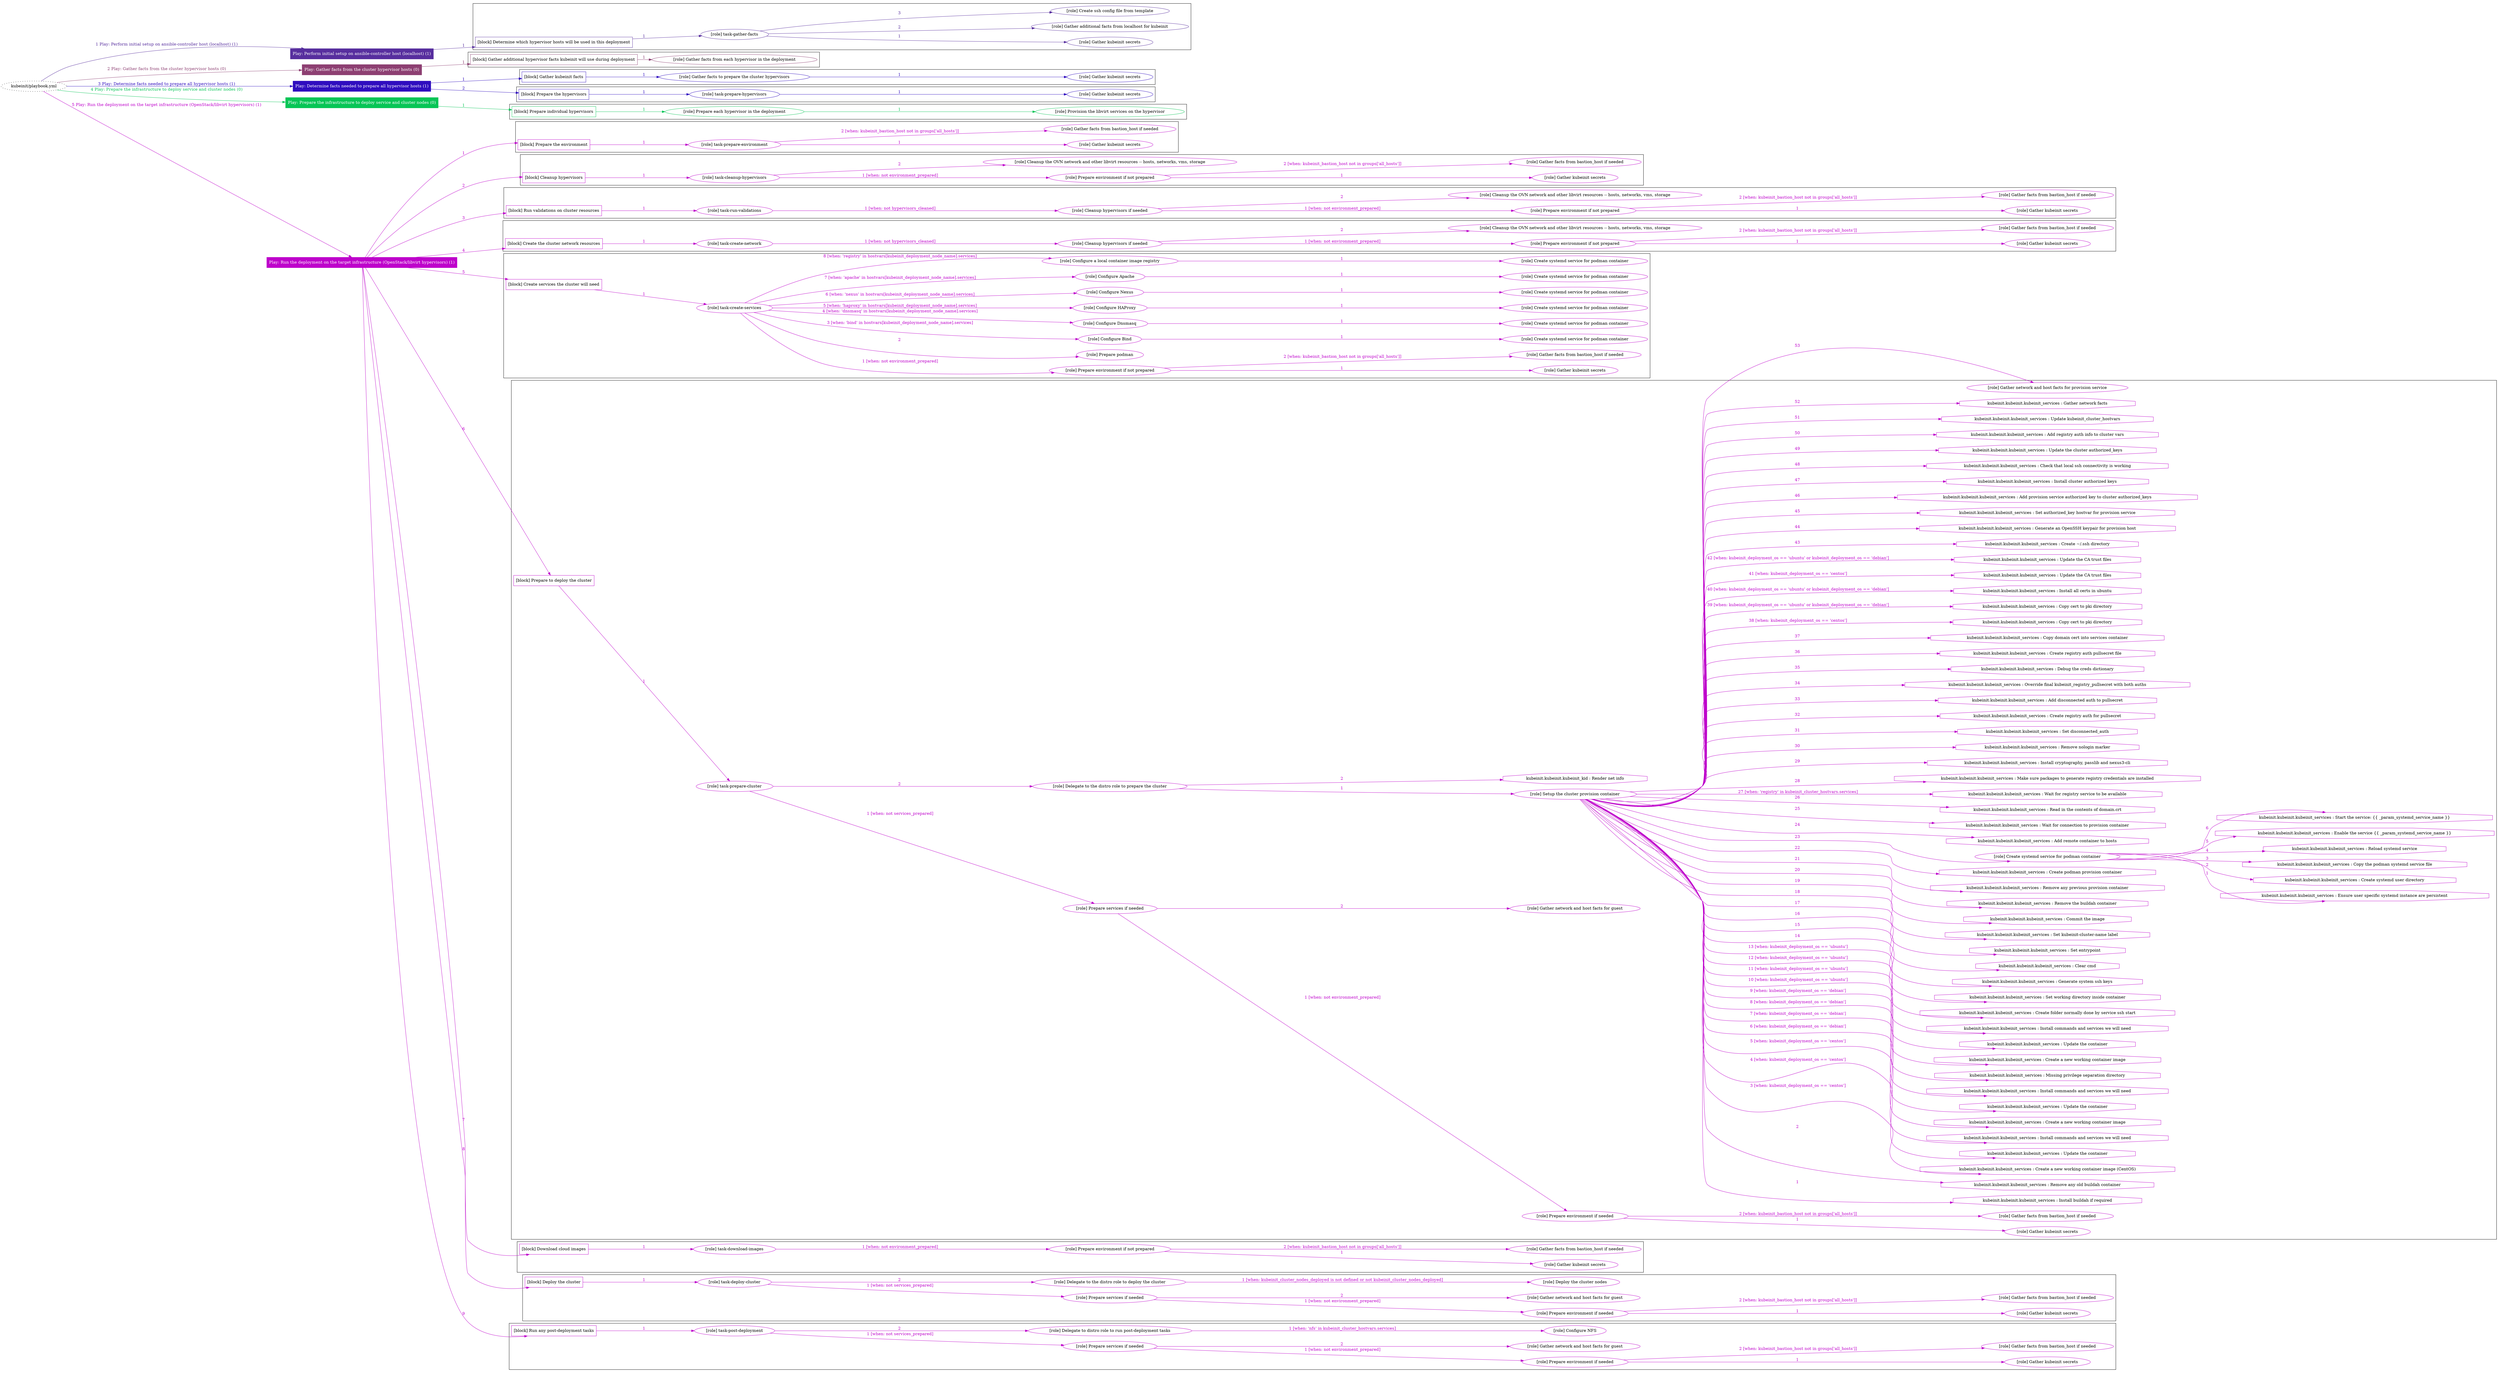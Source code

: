 digraph {
	graph [concentrate=true ordering=in rankdir=LR ratio=fill]
	edge [esep=5 sep=10]
	"kubeinit/playbook.yml" [URL="/home/runner/work/kubeinit-1/kubeinit-1/kubeinit/playbook.yml" id=playbook_5f122e1d style=dotted]
	"kubeinit/playbook.yml" -> play_70099642 [label="1 Play: Perform initial setup on ansible-controller host (localhost) (1)" color="#572e9e" fontcolor="#572e9e" id=edge_play_70099642 labeltooltip="1 Play: Perform initial setup on ansible-controller host (localhost) (1)" tooltip="1 Play: Perform initial setup on ansible-controller host (localhost) (1)"]
	subgraph "Play: Perform initial setup on ansible-controller host (localhost) (1)" {
		play_70099642 [label="Play: Perform initial setup on ansible-controller host (localhost) (1)" URL="/home/runner/work/kubeinit-1/kubeinit-1/kubeinit/playbook.yml" color="#572e9e" fontcolor="#ffffff" id=play_70099642 shape=box style=filled tooltip=localhost]
		play_70099642 -> block_67ffef72 [label=1 color="#572e9e" fontcolor="#572e9e" id=edge_block_67ffef72 labeltooltip=1 tooltip=1]
		subgraph cluster_block_67ffef72 {
			block_67ffef72 [label="[block] Determine which hypervisor hosts will be used in this deployment" URL="/home/runner/work/kubeinit-1/kubeinit-1/kubeinit/playbook.yml" color="#572e9e" id=block_67ffef72 labeltooltip="Determine which hypervisor hosts will be used in this deployment" shape=box tooltip="Determine which hypervisor hosts will be used in this deployment"]
			block_67ffef72 -> role_f69b7fcb [label="1 " color="#572e9e" fontcolor="#572e9e" id=edge_role_f69b7fcb labeltooltip="1 " tooltip="1 "]
			subgraph "task-gather-facts" {
				role_f69b7fcb [label="[role] task-gather-facts" URL="/home/runner/work/kubeinit-1/kubeinit-1/kubeinit/playbook.yml" color="#572e9e" id=role_f69b7fcb tooltip="task-gather-facts"]
				role_f69b7fcb -> role_9036f4d0 [label="1 " color="#572e9e" fontcolor="#572e9e" id=edge_role_9036f4d0 labeltooltip="1 " tooltip="1 "]
				subgraph "Gather kubeinit secrets" {
					role_9036f4d0 [label="[role] Gather kubeinit secrets" URL="/home/runner/.ansible/collections/ansible_collections/kubeinit/kubeinit/roles/kubeinit_prepare/tasks/build_hypervisors_group.yml" color="#572e9e" id=role_9036f4d0 tooltip="Gather kubeinit secrets"]
				}
				role_f69b7fcb -> role_1987328e [label="2 " color="#572e9e" fontcolor="#572e9e" id=edge_role_1987328e labeltooltip="2 " tooltip="2 "]
				subgraph "Gather additional facts from localhost for kubeinit" {
					role_1987328e [label="[role] Gather additional facts from localhost for kubeinit" URL="/home/runner/.ansible/collections/ansible_collections/kubeinit/kubeinit/roles/kubeinit_prepare/tasks/build_hypervisors_group.yml" color="#572e9e" id=role_1987328e tooltip="Gather additional facts from localhost for kubeinit"]
				}
				role_f69b7fcb -> role_6d9e959b [label="3 " color="#572e9e" fontcolor="#572e9e" id=edge_role_6d9e959b labeltooltip="3 " tooltip="3 "]
				subgraph "Create ssh config file from template" {
					role_6d9e959b [label="[role] Create ssh config file from template" URL="/home/runner/.ansible/collections/ansible_collections/kubeinit/kubeinit/roles/kubeinit_prepare/tasks/build_hypervisors_group.yml" color="#572e9e" id=role_6d9e959b tooltip="Create ssh config file from template"]
				}
			}
		}
	}
	"kubeinit/playbook.yml" -> play_59a82ee5 [label="2 Play: Gather facts from the cluster hypervisor hosts (0)" color="#8d3f72" fontcolor="#8d3f72" id=edge_play_59a82ee5 labeltooltip="2 Play: Gather facts from the cluster hypervisor hosts (0)" tooltip="2 Play: Gather facts from the cluster hypervisor hosts (0)"]
	subgraph "Play: Gather facts from the cluster hypervisor hosts (0)" {
		play_59a82ee5 [label="Play: Gather facts from the cluster hypervisor hosts (0)" URL="/home/runner/work/kubeinit-1/kubeinit-1/kubeinit/playbook.yml" color="#8d3f72" fontcolor="#ffffff" id=play_59a82ee5 shape=box style=filled tooltip="Play: Gather facts from the cluster hypervisor hosts (0)"]
		play_59a82ee5 -> block_9d509dda [label=1 color="#8d3f72" fontcolor="#8d3f72" id=edge_block_9d509dda labeltooltip=1 tooltip=1]
		subgraph cluster_block_9d509dda {
			block_9d509dda [label="[block] Gather additional hypervisor facts kubeinit will use during deployment" URL="/home/runner/work/kubeinit-1/kubeinit-1/kubeinit/playbook.yml" color="#8d3f72" id=block_9d509dda labeltooltip="Gather additional hypervisor facts kubeinit will use during deployment" shape=box tooltip="Gather additional hypervisor facts kubeinit will use during deployment"]
			block_9d509dda -> role_0a9d2b56 [label="1 " color="#8d3f72" fontcolor="#8d3f72" id=edge_role_0a9d2b56 labeltooltip="1 " tooltip="1 "]
			subgraph "Gather facts from each hypervisor in the deployment" {
				role_0a9d2b56 [label="[role] Gather facts from each hypervisor in the deployment" URL="/home/runner/work/kubeinit-1/kubeinit-1/kubeinit/playbook.yml" color="#8d3f72" id=role_0a9d2b56 tooltip="Gather facts from each hypervisor in the deployment"]
			}
		}
	}
	"kubeinit/playbook.yml" -> play_77adf0db [label="3 Play: Determine facts needed to prepare all hypervisor hosts (1)" color="#2f0dbf" fontcolor="#2f0dbf" id=edge_play_77adf0db labeltooltip="3 Play: Determine facts needed to prepare all hypervisor hosts (1)" tooltip="3 Play: Determine facts needed to prepare all hypervisor hosts (1)"]
	subgraph "Play: Determine facts needed to prepare all hypervisor hosts (1)" {
		play_77adf0db [label="Play: Determine facts needed to prepare all hypervisor hosts (1)" URL="/home/runner/work/kubeinit-1/kubeinit-1/kubeinit/playbook.yml" color="#2f0dbf" fontcolor="#ffffff" id=play_77adf0db shape=box style=filled tooltip=localhost]
		play_77adf0db -> block_c51e364d [label=1 color="#2f0dbf" fontcolor="#2f0dbf" id=edge_block_c51e364d labeltooltip=1 tooltip=1]
		subgraph cluster_block_c51e364d {
			block_c51e364d [label="[block] Gather kubeinit facts" URL="/home/runner/work/kubeinit-1/kubeinit-1/kubeinit/playbook.yml" color="#2f0dbf" id=block_c51e364d labeltooltip="Gather kubeinit facts" shape=box tooltip="Gather kubeinit facts"]
			block_c51e364d -> role_401c4393 [label="1 " color="#2f0dbf" fontcolor="#2f0dbf" id=edge_role_401c4393 labeltooltip="1 " tooltip="1 "]
			subgraph "Gather facts to prepare the cluster hypervisors" {
				role_401c4393 [label="[role] Gather facts to prepare the cluster hypervisors" URL="/home/runner/work/kubeinit-1/kubeinit-1/kubeinit/playbook.yml" color="#2f0dbf" id=role_401c4393 tooltip="Gather facts to prepare the cluster hypervisors"]
				role_401c4393 -> role_329ab77d [label="1 " color="#2f0dbf" fontcolor="#2f0dbf" id=edge_role_329ab77d labeltooltip="1 " tooltip="1 "]
				subgraph "Gather kubeinit secrets" {
					role_329ab77d [label="[role] Gather kubeinit secrets" URL="/home/runner/.ansible/collections/ansible_collections/kubeinit/kubeinit/roles/kubeinit_prepare/tasks/gather_kubeinit_facts.yml" color="#2f0dbf" id=role_329ab77d tooltip="Gather kubeinit secrets"]
				}
			}
		}
		play_77adf0db -> block_3ff46ec8 [label=2 color="#2f0dbf" fontcolor="#2f0dbf" id=edge_block_3ff46ec8 labeltooltip=2 tooltip=2]
		subgraph cluster_block_3ff46ec8 {
			block_3ff46ec8 [label="[block] Prepare the hypervisors" URL="/home/runner/work/kubeinit-1/kubeinit-1/kubeinit/playbook.yml" color="#2f0dbf" id=block_3ff46ec8 labeltooltip="Prepare the hypervisors" shape=box tooltip="Prepare the hypervisors"]
			block_3ff46ec8 -> role_66b4346e [label="1 " color="#2f0dbf" fontcolor="#2f0dbf" id=edge_role_66b4346e labeltooltip="1 " tooltip="1 "]
			subgraph "task-prepare-hypervisors" {
				role_66b4346e [label="[role] task-prepare-hypervisors" URL="/home/runner/work/kubeinit-1/kubeinit-1/kubeinit/playbook.yml" color="#2f0dbf" id=role_66b4346e tooltip="task-prepare-hypervisors"]
				role_66b4346e -> role_1e63e5c9 [label="1 " color="#2f0dbf" fontcolor="#2f0dbf" id=edge_role_1e63e5c9 labeltooltip="1 " tooltip="1 "]
				subgraph "Gather kubeinit secrets" {
					role_1e63e5c9 [label="[role] Gather kubeinit secrets" URL="/home/runner/.ansible/collections/ansible_collections/kubeinit/kubeinit/roles/kubeinit_prepare/tasks/gather_kubeinit_facts.yml" color="#2f0dbf" id=role_1e63e5c9 tooltip="Gather kubeinit secrets"]
				}
			}
		}
	}
	"kubeinit/playbook.yml" -> play_68a57a38 [label="4 Play: Prepare the infrastructure to deploy service and cluster nodes (0)" color="#07c556" fontcolor="#07c556" id=edge_play_68a57a38 labeltooltip="4 Play: Prepare the infrastructure to deploy service and cluster nodes (0)" tooltip="4 Play: Prepare the infrastructure to deploy service and cluster nodes (0)"]
	subgraph "Play: Prepare the infrastructure to deploy service and cluster nodes (0)" {
		play_68a57a38 [label="Play: Prepare the infrastructure to deploy service and cluster nodes (0)" URL="/home/runner/work/kubeinit-1/kubeinit-1/kubeinit/playbook.yml" color="#07c556" fontcolor="#ffffff" id=play_68a57a38 shape=box style=filled tooltip="Play: Prepare the infrastructure to deploy service and cluster nodes (0)"]
		play_68a57a38 -> block_82e4ec80 [label=1 color="#07c556" fontcolor="#07c556" id=edge_block_82e4ec80 labeltooltip=1 tooltip=1]
		subgraph cluster_block_82e4ec80 {
			block_82e4ec80 [label="[block] Prepare individual hypervisors" URL="/home/runner/work/kubeinit-1/kubeinit-1/kubeinit/playbook.yml" color="#07c556" id=block_82e4ec80 labeltooltip="Prepare individual hypervisors" shape=box tooltip="Prepare individual hypervisors"]
			block_82e4ec80 -> role_a72cec05 [label="1 " color="#07c556" fontcolor="#07c556" id=edge_role_a72cec05 labeltooltip="1 " tooltip="1 "]
			subgraph "Prepare each hypervisor in the deployment" {
				role_a72cec05 [label="[role] Prepare each hypervisor in the deployment" URL="/home/runner/work/kubeinit-1/kubeinit-1/kubeinit/playbook.yml" color="#07c556" id=role_a72cec05 tooltip="Prepare each hypervisor in the deployment"]
				role_a72cec05 -> role_ed138485 [label="1 " color="#07c556" fontcolor="#07c556" id=edge_role_ed138485 labeltooltip="1 " tooltip="1 "]
				subgraph "Provision the libvirt services on the hypervisor" {
					role_ed138485 [label="[role] Provision the libvirt services on the hypervisor" URL="/home/runner/.ansible/collections/ansible_collections/kubeinit/kubeinit/roles/kubeinit_prepare/tasks/prepare_hypervisor.yml" color="#07c556" id=role_ed138485 tooltip="Provision the libvirt services on the hypervisor"]
				}
			}
		}
	}
	"kubeinit/playbook.yml" -> play_720d11fe [label="5 Play: Run the deployment on the target infrastructure (OpenStack/libvirt hypervisors) (1)" color="#be01cb" fontcolor="#be01cb" id=edge_play_720d11fe labeltooltip="5 Play: Run the deployment on the target infrastructure (OpenStack/libvirt hypervisors) (1)" tooltip="5 Play: Run the deployment on the target infrastructure (OpenStack/libvirt hypervisors) (1)"]
	subgraph "Play: Run the deployment on the target infrastructure (OpenStack/libvirt hypervisors) (1)" {
		play_720d11fe [label="Play: Run the deployment on the target infrastructure (OpenStack/libvirt hypervisors) (1)" URL="/home/runner/work/kubeinit-1/kubeinit-1/kubeinit/playbook.yml" color="#be01cb" fontcolor="#ffffff" id=play_720d11fe shape=box style=filled tooltip=localhost]
		play_720d11fe -> block_ea526ae5 [label=1 color="#be01cb" fontcolor="#be01cb" id=edge_block_ea526ae5 labeltooltip=1 tooltip=1]
		subgraph cluster_block_ea526ae5 {
			block_ea526ae5 [label="[block] Prepare the environment" URL="/home/runner/work/kubeinit-1/kubeinit-1/kubeinit/playbook.yml" color="#be01cb" id=block_ea526ae5 labeltooltip="Prepare the environment" shape=box tooltip="Prepare the environment"]
			block_ea526ae5 -> role_af65e9bd [label="1 " color="#be01cb" fontcolor="#be01cb" id=edge_role_af65e9bd labeltooltip="1 " tooltip="1 "]
			subgraph "task-prepare-environment" {
				role_af65e9bd [label="[role] task-prepare-environment" URL="/home/runner/work/kubeinit-1/kubeinit-1/kubeinit/playbook.yml" color="#be01cb" id=role_af65e9bd tooltip="task-prepare-environment"]
				role_af65e9bd -> role_7ad4f130 [label="1 " color="#be01cb" fontcolor="#be01cb" id=edge_role_7ad4f130 labeltooltip="1 " tooltip="1 "]
				subgraph "Gather kubeinit secrets" {
					role_7ad4f130 [label="[role] Gather kubeinit secrets" URL="/home/runner/.ansible/collections/ansible_collections/kubeinit/kubeinit/roles/kubeinit_prepare/tasks/gather_kubeinit_facts.yml" color="#be01cb" id=role_7ad4f130 tooltip="Gather kubeinit secrets"]
				}
				role_af65e9bd -> role_3674ed91 [label="2 [when: kubeinit_bastion_host not in groups['all_hosts']]" color="#be01cb" fontcolor="#be01cb" id=edge_role_3674ed91 labeltooltip="2 [when: kubeinit_bastion_host not in groups['all_hosts']]" tooltip="2 [when: kubeinit_bastion_host not in groups['all_hosts']]"]
				subgraph "Gather facts from bastion_host if needed" {
					role_3674ed91 [label="[role] Gather facts from bastion_host if needed" URL="/home/runner/.ansible/collections/ansible_collections/kubeinit/kubeinit/roles/kubeinit_prepare/tasks/main.yml" color="#be01cb" id=role_3674ed91 tooltip="Gather facts from bastion_host if needed"]
				}
			}
		}
		play_720d11fe -> block_fe491477 [label=2 color="#be01cb" fontcolor="#be01cb" id=edge_block_fe491477 labeltooltip=2 tooltip=2]
		subgraph cluster_block_fe491477 {
			block_fe491477 [label="[block] Cleanup hypervisors" URL="/home/runner/work/kubeinit-1/kubeinit-1/kubeinit/playbook.yml" color="#be01cb" id=block_fe491477 labeltooltip="Cleanup hypervisors" shape=box tooltip="Cleanup hypervisors"]
			block_fe491477 -> role_29cd2db1 [label="1 " color="#be01cb" fontcolor="#be01cb" id=edge_role_29cd2db1 labeltooltip="1 " tooltip="1 "]
			subgraph "task-cleanup-hypervisors" {
				role_29cd2db1 [label="[role] task-cleanup-hypervisors" URL="/home/runner/work/kubeinit-1/kubeinit-1/kubeinit/playbook.yml" color="#be01cb" id=role_29cd2db1 tooltip="task-cleanup-hypervisors"]
				role_29cd2db1 -> role_45fb5a16 [label="1 [when: not environment_prepared]" color="#be01cb" fontcolor="#be01cb" id=edge_role_45fb5a16 labeltooltip="1 [when: not environment_prepared]" tooltip="1 [when: not environment_prepared]"]
				subgraph "Prepare environment if not prepared" {
					role_45fb5a16 [label="[role] Prepare environment if not prepared" URL="/home/runner/.ansible/collections/ansible_collections/kubeinit/kubeinit/roles/kubeinit_libvirt/tasks/cleanup_hypervisors.yml" color="#be01cb" id=role_45fb5a16 tooltip="Prepare environment if not prepared"]
					role_45fb5a16 -> role_34c85d86 [label="1 " color="#be01cb" fontcolor="#be01cb" id=edge_role_34c85d86 labeltooltip="1 " tooltip="1 "]
					subgraph "Gather kubeinit secrets" {
						role_34c85d86 [label="[role] Gather kubeinit secrets" URL="/home/runner/.ansible/collections/ansible_collections/kubeinit/kubeinit/roles/kubeinit_prepare/tasks/gather_kubeinit_facts.yml" color="#be01cb" id=role_34c85d86 tooltip="Gather kubeinit secrets"]
					}
					role_45fb5a16 -> role_dddc914e [label="2 [when: kubeinit_bastion_host not in groups['all_hosts']]" color="#be01cb" fontcolor="#be01cb" id=edge_role_dddc914e labeltooltip="2 [when: kubeinit_bastion_host not in groups['all_hosts']]" tooltip="2 [when: kubeinit_bastion_host not in groups['all_hosts']]"]
					subgraph "Gather facts from bastion_host if needed" {
						role_dddc914e [label="[role] Gather facts from bastion_host if needed" URL="/home/runner/.ansible/collections/ansible_collections/kubeinit/kubeinit/roles/kubeinit_prepare/tasks/main.yml" color="#be01cb" id=role_dddc914e tooltip="Gather facts from bastion_host if needed"]
					}
				}
				role_29cd2db1 -> role_3253d2dc [label="2 " color="#be01cb" fontcolor="#be01cb" id=edge_role_3253d2dc labeltooltip="2 " tooltip="2 "]
				subgraph "Cleanup the OVN network and other libvirt resources -- hosts, networks, vms, storage" {
					role_3253d2dc [label="[role] Cleanup the OVN network and other libvirt resources -- hosts, networks, vms, storage" URL="/home/runner/.ansible/collections/ansible_collections/kubeinit/kubeinit/roles/kubeinit_libvirt/tasks/cleanup_hypervisors.yml" color="#be01cb" id=role_3253d2dc tooltip="Cleanup the OVN network and other libvirt resources -- hosts, networks, vms, storage"]
				}
			}
		}
		play_720d11fe -> block_14791834 [label=3 color="#be01cb" fontcolor="#be01cb" id=edge_block_14791834 labeltooltip=3 tooltip=3]
		subgraph cluster_block_14791834 {
			block_14791834 [label="[block] Run validations on cluster resources" URL="/home/runner/work/kubeinit-1/kubeinit-1/kubeinit/playbook.yml" color="#be01cb" id=block_14791834 labeltooltip="Run validations on cluster resources" shape=box tooltip="Run validations on cluster resources"]
			block_14791834 -> role_da6eab96 [label="1 " color="#be01cb" fontcolor="#be01cb" id=edge_role_da6eab96 labeltooltip="1 " tooltip="1 "]
			subgraph "task-run-validations" {
				role_da6eab96 [label="[role] task-run-validations" URL="/home/runner/work/kubeinit-1/kubeinit-1/kubeinit/playbook.yml" color="#be01cb" id=role_da6eab96 tooltip="task-run-validations"]
				role_da6eab96 -> role_f74b441f [label="1 [when: not hypervisors_cleaned]" color="#be01cb" fontcolor="#be01cb" id=edge_role_f74b441f labeltooltip="1 [when: not hypervisors_cleaned]" tooltip="1 [when: not hypervisors_cleaned]"]
				subgraph "Cleanup hypervisors if needed" {
					role_f74b441f [label="[role] Cleanup hypervisors if needed" URL="/home/runner/.ansible/collections/ansible_collections/kubeinit/kubeinit/roles/kubeinit_validations/tasks/main.yml" color="#be01cb" id=role_f74b441f tooltip="Cleanup hypervisors if needed"]
					role_f74b441f -> role_139876a7 [label="1 [when: not environment_prepared]" color="#be01cb" fontcolor="#be01cb" id=edge_role_139876a7 labeltooltip="1 [when: not environment_prepared]" tooltip="1 [when: not environment_prepared]"]
					subgraph "Prepare environment if not prepared" {
						role_139876a7 [label="[role] Prepare environment if not prepared" URL="/home/runner/.ansible/collections/ansible_collections/kubeinit/kubeinit/roles/kubeinit_libvirt/tasks/cleanup_hypervisors.yml" color="#be01cb" id=role_139876a7 tooltip="Prepare environment if not prepared"]
						role_139876a7 -> role_c89bc767 [label="1 " color="#be01cb" fontcolor="#be01cb" id=edge_role_c89bc767 labeltooltip="1 " tooltip="1 "]
						subgraph "Gather kubeinit secrets" {
							role_c89bc767 [label="[role] Gather kubeinit secrets" URL="/home/runner/.ansible/collections/ansible_collections/kubeinit/kubeinit/roles/kubeinit_prepare/tasks/gather_kubeinit_facts.yml" color="#be01cb" id=role_c89bc767 tooltip="Gather kubeinit secrets"]
						}
						role_139876a7 -> role_9873d933 [label="2 [when: kubeinit_bastion_host not in groups['all_hosts']]" color="#be01cb" fontcolor="#be01cb" id=edge_role_9873d933 labeltooltip="2 [when: kubeinit_bastion_host not in groups['all_hosts']]" tooltip="2 [when: kubeinit_bastion_host not in groups['all_hosts']]"]
						subgraph "Gather facts from bastion_host if needed" {
							role_9873d933 [label="[role] Gather facts from bastion_host if needed" URL="/home/runner/.ansible/collections/ansible_collections/kubeinit/kubeinit/roles/kubeinit_prepare/tasks/main.yml" color="#be01cb" id=role_9873d933 tooltip="Gather facts from bastion_host if needed"]
						}
					}
					role_f74b441f -> role_c11361cd [label="2 " color="#be01cb" fontcolor="#be01cb" id=edge_role_c11361cd labeltooltip="2 " tooltip="2 "]
					subgraph "Cleanup the OVN network and other libvirt resources -- hosts, networks, vms, storage" {
						role_c11361cd [label="[role] Cleanup the OVN network and other libvirt resources -- hosts, networks, vms, storage" URL="/home/runner/.ansible/collections/ansible_collections/kubeinit/kubeinit/roles/kubeinit_libvirt/tasks/cleanup_hypervisors.yml" color="#be01cb" id=role_c11361cd tooltip="Cleanup the OVN network and other libvirt resources -- hosts, networks, vms, storage"]
					}
				}
			}
		}
		play_720d11fe -> block_3ddc1e23 [label=4 color="#be01cb" fontcolor="#be01cb" id=edge_block_3ddc1e23 labeltooltip=4 tooltip=4]
		subgraph cluster_block_3ddc1e23 {
			block_3ddc1e23 [label="[block] Create the cluster network resources" URL="/home/runner/work/kubeinit-1/kubeinit-1/kubeinit/playbook.yml" color="#be01cb" id=block_3ddc1e23 labeltooltip="Create the cluster network resources" shape=box tooltip="Create the cluster network resources"]
			block_3ddc1e23 -> role_25c004d4 [label="1 " color="#be01cb" fontcolor="#be01cb" id=edge_role_25c004d4 labeltooltip="1 " tooltip="1 "]
			subgraph "task-create-network" {
				role_25c004d4 [label="[role] task-create-network" URL="/home/runner/work/kubeinit-1/kubeinit-1/kubeinit/playbook.yml" color="#be01cb" id=role_25c004d4 tooltip="task-create-network"]
				role_25c004d4 -> role_b66141d5 [label="1 [when: not hypervisors_cleaned]" color="#be01cb" fontcolor="#be01cb" id=edge_role_b66141d5 labeltooltip="1 [when: not hypervisors_cleaned]" tooltip="1 [when: not hypervisors_cleaned]"]
				subgraph "Cleanup hypervisors if needed" {
					role_b66141d5 [label="[role] Cleanup hypervisors if needed" URL="/home/runner/.ansible/collections/ansible_collections/kubeinit/kubeinit/roles/kubeinit_libvirt/tasks/create_network.yml" color="#be01cb" id=role_b66141d5 tooltip="Cleanup hypervisors if needed"]
					role_b66141d5 -> role_c9d0f726 [label="1 [when: not environment_prepared]" color="#be01cb" fontcolor="#be01cb" id=edge_role_c9d0f726 labeltooltip="1 [when: not environment_prepared]" tooltip="1 [when: not environment_prepared]"]
					subgraph "Prepare environment if not prepared" {
						role_c9d0f726 [label="[role] Prepare environment if not prepared" URL="/home/runner/.ansible/collections/ansible_collections/kubeinit/kubeinit/roles/kubeinit_libvirt/tasks/cleanup_hypervisors.yml" color="#be01cb" id=role_c9d0f726 tooltip="Prepare environment if not prepared"]
						role_c9d0f726 -> role_b626f51f [label="1 " color="#be01cb" fontcolor="#be01cb" id=edge_role_b626f51f labeltooltip="1 " tooltip="1 "]
						subgraph "Gather kubeinit secrets" {
							role_b626f51f [label="[role] Gather kubeinit secrets" URL="/home/runner/.ansible/collections/ansible_collections/kubeinit/kubeinit/roles/kubeinit_prepare/tasks/gather_kubeinit_facts.yml" color="#be01cb" id=role_b626f51f tooltip="Gather kubeinit secrets"]
						}
						role_c9d0f726 -> role_330db299 [label="2 [when: kubeinit_bastion_host not in groups['all_hosts']]" color="#be01cb" fontcolor="#be01cb" id=edge_role_330db299 labeltooltip="2 [when: kubeinit_bastion_host not in groups['all_hosts']]" tooltip="2 [when: kubeinit_bastion_host not in groups['all_hosts']]"]
						subgraph "Gather facts from bastion_host if needed" {
							role_330db299 [label="[role] Gather facts from bastion_host if needed" URL="/home/runner/.ansible/collections/ansible_collections/kubeinit/kubeinit/roles/kubeinit_prepare/tasks/main.yml" color="#be01cb" id=role_330db299 tooltip="Gather facts from bastion_host if needed"]
						}
					}
					role_b66141d5 -> role_9ae670d6 [label="2 " color="#be01cb" fontcolor="#be01cb" id=edge_role_9ae670d6 labeltooltip="2 " tooltip="2 "]
					subgraph "Cleanup the OVN network and other libvirt resources -- hosts, networks, vms, storage" {
						role_9ae670d6 [label="[role] Cleanup the OVN network and other libvirt resources -- hosts, networks, vms, storage" URL="/home/runner/.ansible/collections/ansible_collections/kubeinit/kubeinit/roles/kubeinit_libvirt/tasks/cleanup_hypervisors.yml" color="#be01cb" id=role_9ae670d6 tooltip="Cleanup the OVN network and other libvirt resources -- hosts, networks, vms, storage"]
					}
				}
			}
		}
		play_720d11fe -> block_b2bdbe09 [label=5 color="#be01cb" fontcolor="#be01cb" id=edge_block_b2bdbe09 labeltooltip=5 tooltip=5]
		subgraph cluster_block_b2bdbe09 {
			block_b2bdbe09 [label="[block] Create services the cluster will need" URL="/home/runner/work/kubeinit-1/kubeinit-1/kubeinit/playbook.yml" color="#be01cb" id=block_b2bdbe09 labeltooltip="Create services the cluster will need" shape=box tooltip="Create services the cluster will need"]
			block_b2bdbe09 -> role_13f81022 [label="1 " color="#be01cb" fontcolor="#be01cb" id=edge_role_13f81022 labeltooltip="1 " tooltip="1 "]
			subgraph "task-create-services" {
				role_13f81022 [label="[role] task-create-services" URL="/home/runner/work/kubeinit-1/kubeinit-1/kubeinit/playbook.yml" color="#be01cb" id=role_13f81022 tooltip="task-create-services"]
				role_13f81022 -> role_49815e0b [label="1 [when: not environment_prepared]" color="#be01cb" fontcolor="#be01cb" id=edge_role_49815e0b labeltooltip="1 [when: not environment_prepared]" tooltip="1 [when: not environment_prepared]"]
				subgraph "Prepare environment if not prepared" {
					role_49815e0b [label="[role] Prepare environment if not prepared" URL="/home/runner/.ansible/collections/ansible_collections/kubeinit/kubeinit/roles/kubeinit_services/tasks/main.yml" color="#be01cb" id=role_49815e0b tooltip="Prepare environment if not prepared"]
					role_49815e0b -> role_44874886 [label="1 " color="#be01cb" fontcolor="#be01cb" id=edge_role_44874886 labeltooltip="1 " tooltip="1 "]
					subgraph "Gather kubeinit secrets" {
						role_44874886 [label="[role] Gather kubeinit secrets" URL="/home/runner/.ansible/collections/ansible_collections/kubeinit/kubeinit/roles/kubeinit_prepare/tasks/gather_kubeinit_facts.yml" color="#be01cb" id=role_44874886 tooltip="Gather kubeinit secrets"]
					}
					role_49815e0b -> role_023e9437 [label="2 [when: kubeinit_bastion_host not in groups['all_hosts']]" color="#be01cb" fontcolor="#be01cb" id=edge_role_023e9437 labeltooltip="2 [when: kubeinit_bastion_host not in groups['all_hosts']]" tooltip="2 [when: kubeinit_bastion_host not in groups['all_hosts']]"]
					subgraph "Gather facts from bastion_host if needed" {
						role_023e9437 [label="[role] Gather facts from bastion_host if needed" URL="/home/runner/.ansible/collections/ansible_collections/kubeinit/kubeinit/roles/kubeinit_prepare/tasks/main.yml" color="#be01cb" id=role_023e9437 tooltip="Gather facts from bastion_host if needed"]
					}
				}
				role_13f81022 -> role_256d6227 [label="2 " color="#be01cb" fontcolor="#be01cb" id=edge_role_256d6227 labeltooltip="2 " tooltip="2 "]
				subgraph "Prepare podman" {
					role_256d6227 [label="[role] Prepare podman" URL="/home/runner/.ansible/collections/ansible_collections/kubeinit/kubeinit/roles/kubeinit_services/tasks/00_create_service_pod.yml" color="#be01cb" id=role_256d6227 tooltip="Prepare podman"]
				}
				role_13f81022 -> role_eb3d4c53 [label="3 [when: 'bind' in hostvars[kubeinit_deployment_node_name].services]" color="#be01cb" fontcolor="#be01cb" id=edge_role_eb3d4c53 labeltooltip="3 [when: 'bind' in hostvars[kubeinit_deployment_node_name].services]" tooltip="3 [when: 'bind' in hostvars[kubeinit_deployment_node_name].services]"]
				subgraph "Configure Bind" {
					role_eb3d4c53 [label="[role] Configure Bind" URL="/home/runner/.ansible/collections/ansible_collections/kubeinit/kubeinit/roles/kubeinit_services/tasks/start_services_containers.yml" color="#be01cb" id=role_eb3d4c53 tooltip="Configure Bind"]
					role_eb3d4c53 -> role_1739d48c [label="1 " color="#be01cb" fontcolor="#be01cb" id=edge_role_1739d48c labeltooltip="1 " tooltip="1 "]
					subgraph "Create systemd service for podman container" {
						role_1739d48c [label="[role] Create systemd service for podman container" URL="/home/runner/.ansible/collections/ansible_collections/kubeinit/kubeinit/roles/kubeinit_bind/tasks/main.yml" color="#be01cb" id=role_1739d48c tooltip="Create systemd service for podman container"]
					}
				}
				role_13f81022 -> role_a1fbf244 [label="4 [when: 'dnsmasq' in hostvars[kubeinit_deployment_node_name].services]" color="#be01cb" fontcolor="#be01cb" id=edge_role_a1fbf244 labeltooltip="4 [when: 'dnsmasq' in hostvars[kubeinit_deployment_node_name].services]" tooltip="4 [when: 'dnsmasq' in hostvars[kubeinit_deployment_node_name].services]"]
				subgraph "Configure Dnsmasq" {
					role_a1fbf244 [label="[role] Configure Dnsmasq" URL="/home/runner/.ansible/collections/ansible_collections/kubeinit/kubeinit/roles/kubeinit_services/tasks/start_services_containers.yml" color="#be01cb" id=role_a1fbf244 tooltip="Configure Dnsmasq"]
					role_a1fbf244 -> role_c94409db [label="1 " color="#be01cb" fontcolor="#be01cb" id=edge_role_c94409db labeltooltip="1 " tooltip="1 "]
					subgraph "Create systemd service for podman container" {
						role_c94409db [label="[role] Create systemd service for podman container" URL="/home/runner/.ansible/collections/ansible_collections/kubeinit/kubeinit/roles/kubeinit_dnsmasq/tasks/main.yml" color="#be01cb" id=role_c94409db tooltip="Create systemd service for podman container"]
					}
				}
				role_13f81022 -> role_d06ab5c9 [label="5 [when: 'haproxy' in hostvars[kubeinit_deployment_node_name].services]" color="#be01cb" fontcolor="#be01cb" id=edge_role_d06ab5c9 labeltooltip="5 [when: 'haproxy' in hostvars[kubeinit_deployment_node_name].services]" tooltip="5 [when: 'haproxy' in hostvars[kubeinit_deployment_node_name].services]"]
				subgraph "Configure HAProxy" {
					role_d06ab5c9 [label="[role] Configure HAProxy" URL="/home/runner/.ansible/collections/ansible_collections/kubeinit/kubeinit/roles/kubeinit_services/tasks/start_services_containers.yml" color="#be01cb" id=role_d06ab5c9 tooltip="Configure HAProxy"]
					role_d06ab5c9 -> role_93f87905 [label="1 " color="#be01cb" fontcolor="#be01cb" id=edge_role_93f87905 labeltooltip="1 " tooltip="1 "]
					subgraph "Create systemd service for podman container" {
						role_93f87905 [label="[role] Create systemd service for podman container" URL="/home/runner/.ansible/collections/ansible_collections/kubeinit/kubeinit/roles/kubeinit_haproxy/tasks/main.yml" color="#be01cb" id=role_93f87905 tooltip="Create systemd service for podman container"]
					}
				}
				role_13f81022 -> role_caa05ccb [label="6 [when: 'nexus' in hostvars[kubeinit_deployment_node_name].services]" color="#be01cb" fontcolor="#be01cb" id=edge_role_caa05ccb labeltooltip="6 [when: 'nexus' in hostvars[kubeinit_deployment_node_name].services]" tooltip="6 [when: 'nexus' in hostvars[kubeinit_deployment_node_name].services]"]
				subgraph "Configure Nexus" {
					role_caa05ccb [label="[role] Configure Nexus" URL="/home/runner/.ansible/collections/ansible_collections/kubeinit/kubeinit/roles/kubeinit_services/tasks/start_services_containers.yml" color="#be01cb" id=role_caa05ccb tooltip="Configure Nexus"]
					role_caa05ccb -> role_5d8845e1 [label="1 " color="#be01cb" fontcolor="#be01cb" id=edge_role_5d8845e1 labeltooltip="1 " tooltip="1 "]
					subgraph "Create systemd service for podman container" {
						role_5d8845e1 [label="[role] Create systemd service for podman container" URL="/home/runner/.ansible/collections/ansible_collections/kubeinit/kubeinit/roles/kubeinit_nexus/tasks/main.yml" color="#be01cb" id=role_5d8845e1 tooltip="Create systemd service for podman container"]
					}
				}
				role_13f81022 -> role_29fba773 [label="7 [when: 'apache' in hostvars[kubeinit_deployment_node_name].services]" color="#be01cb" fontcolor="#be01cb" id=edge_role_29fba773 labeltooltip="7 [when: 'apache' in hostvars[kubeinit_deployment_node_name].services]" tooltip="7 [when: 'apache' in hostvars[kubeinit_deployment_node_name].services]"]
				subgraph "Configure Apache" {
					role_29fba773 [label="[role] Configure Apache" URL="/home/runner/.ansible/collections/ansible_collections/kubeinit/kubeinit/roles/kubeinit_services/tasks/start_services_containers.yml" color="#be01cb" id=role_29fba773 tooltip="Configure Apache"]
					role_29fba773 -> role_9371bcab [label="1 " color="#be01cb" fontcolor="#be01cb" id=edge_role_9371bcab labeltooltip="1 " tooltip="1 "]
					subgraph "Create systemd service for podman container" {
						role_9371bcab [label="[role] Create systemd service for podman container" URL="/home/runner/.ansible/collections/ansible_collections/kubeinit/kubeinit/roles/kubeinit_apache/tasks/main.yml" color="#be01cb" id=role_9371bcab tooltip="Create systemd service for podman container"]
					}
				}
				role_13f81022 -> role_30f2ef32 [label="8 [when: 'registry' in hostvars[kubeinit_deployment_node_name].services]" color="#be01cb" fontcolor="#be01cb" id=edge_role_30f2ef32 labeltooltip="8 [when: 'registry' in hostvars[kubeinit_deployment_node_name].services]" tooltip="8 [when: 'registry' in hostvars[kubeinit_deployment_node_name].services]"]
				subgraph "Configure a local container image registry" {
					role_30f2ef32 [label="[role] Configure a local container image registry" URL="/home/runner/.ansible/collections/ansible_collections/kubeinit/kubeinit/roles/kubeinit_services/tasks/start_services_containers.yml" color="#be01cb" id=role_30f2ef32 tooltip="Configure a local container image registry"]
					role_30f2ef32 -> role_e8b44cef [label="1 " color="#be01cb" fontcolor="#be01cb" id=edge_role_e8b44cef labeltooltip="1 " tooltip="1 "]
					subgraph "Create systemd service for podman container" {
						role_e8b44cef [label="[role] Create systemd service for podman container" URL="/home/runner/.ansible/collections/ansible_collections/kubeinit/kubeinit/roles/kubeinit_registry/tasks/main.yml" color="#be01cb" id=role_e8b44cef tooltip="Create systemd service for podman container"]
					}
				}
			}
		}
		play_720d11fe -> block_1084c007 [label=6 color="#be01cb" fontcolor="#be01cb" id=edge_block_1084c007 labeltooltip=6 tooltip=6]
		subgraph cluster_block_1084c007 {
			block_1084c007 [label="[block] Prepare to deploy the cluster" URL="/home/runner/work/kubeinit-1/kubeinit-1/kubeinit/playbook.yml" color="#be01cb" id=block_1084c007 labeltooltip="Prepare to deploy the cluster" shape=box tooltip="Prepare to deploy the cluster"]
			block_1084c007 -> role_2aecf074 [label="1 " color="#be01cb" fontcolor="#be01cb" id=edge_role_2aecf074 labeltooltip="1 " tooltip="1 "]
			subgraph "task-prepare-cluster" {
				role_2aecf074 [label="[role] task-prepare-cluster" URL="/home/runner/work/kubeinit-1/kubeinit-1/kubeinit/playbook.yml" color="#be01cb" id=role_2aecf074 tooltip="task-prepare-cluster"]
				role_2aecf074 -> role_5f5cba4d [label="1 [when: not services_prepared]" color="#be01cb" fontcolor="#be01cb" id=edge_role_5f5cba4d labeltooltip="1 [when: not services_prepared]" tooltip="1 [when: not services_prepared]"]
				subgraph "Prepare services if needed" {
					role_5f5cba4d [label="[role] Prepare services if needed" URL="/home/runner/.ansible/collections/ansible_collections/kubeinit/kubeinit/roles/kubeinit_prepare/tasks/prepare_cluster.yml" color="#be01cb" id=role_5f5cba4d tooltip="Prepare services if needed"]
					role_5f5cba4d -> role_85632368 [label="1 [when: not environment_prepared]" color="#be01cb" fontcolor="#be01cb" id=edge_role_85632368 labeltooltip="1 [when: not environment_prepared]" tooltip="1 [when: not environment_prepared]"]
					subgraph "Prepare environment if needed" {
						role_85632368 [label="[role] Prepare environment if needed" URL="/home/runner/.ansible/collections/ansible_collections/kubeinit/kubeinit/roles/kubeinit_services/tasks/prepare_services.yml" color="#be01cb" id=role_85632368 tooltip="Prepare environment if needed"]
						role_85632368 -> role_ff2546ed [label="1 " color="#be01cb" fontcolor="#be01cb" id=edge_role_ff2546ed labeltooltip="1 " tooltip="1 "]
						subgraph "Gather kubeinit secrets" {
							role_ff2546ed [label="[role] Gather kubeinit secrets" URL="/home/runner/.ansible/collections/ansible_collections/kubeinit/kubeinit/roles/kubeinit_prepare/tasks/gather_kubeinit_facts.yml" color="#be01cb" id=role_ff2546ed tooltip="Gather kubeinit secrets"]
						}
						role_85632368 -> role_982e457d [label="2 [when: kubeinit_bastion_host not in groups['all_hosts']]" color="#be01cb" fontcolor="#be01cb" id=edge_role_982e457d labeltooltip="2 [when: kubeinit_bastion_host not in groups['all_hosts']]" tooltip="2 [when: kubeinit_bastion_host not in groups['all_hosts']]"]
						subgraph "Gather facts from bastion_host if needed" {
							role_982e457d [label="[role] Gather facts from bastion_host if needed" URL="/home/runner/.ansible/collections/ansible_collections/kubeinit/kubeinit/roles/kubeinit_prepare/tasks/main.yml" color="#be01cb" id=role_982e457d tooltip="Gather facts from bastion_host if needed"]
						}
					}
					role_5f5cba4d -> role_1477e7e7 [label="2 " color="#be01cb" fontcolor="#be01cb" id=edge_role_1477e7e7 labeltooltip="2 " tooltip="2 "]
					subgraph "Gather network and host facts for guest" {
						role_1477e7e7 [label="[role] Gather network and host facts for guest" URL="/home/runner/.ansible/collections/ansible_collections/kubeinit/kubeinit/roles/kubeinit_services/tasks/prepare_services.yml" color="#be01cb" id=role_1477e7e7 tooltip="Gather network and host facts for guest"]
					}
				}
				role_2aecf074 -> role_75352f66 [label="2 " color="#be01cb" fontcolor="#be01cb" id=edge_role_75352f66 labeltooltip="2 " tooltip="2 "]
				subgraph "Delegate to the distro role to prepare the cluster" {
					role_75352f66 [label="[role] Delegate to the distro role to prepare the cluster" URL="/home/runner/.ansible/collections/ansible_collections/kubeinit/kubeinit/roles/kubeinit_prepare/tasks/prepare_cluster.yml" color="#be01cb" id=role_75352f66 tooltip="Delegate to the distro role to prepare the cluster"]
					role_75352f66 -> role_3351ad4f [label="1 " color="#be01cb" fontcolor="#be01cb" id=edge_role_3351ad4f labeltooltip="1 " tooltip="1 "]
					subgraph "Setup the cluster provision container" {
						role_3351ad4f [label="[role] Setup the cluster provision container" URL="/home/runner/.ansible/collections/ansible_collections/kubeinit/kubeinit/roles/kubeinit_kid/tasks/prepare_cluster.yml" color="#be01cb" id=role_3351ad4f tooltip="Setup the cluster provision container"]
						task_166df659 [label="kubeinit.kubeinit.kubeinit_services : Install buildah if required" URL="/home/runner/.ansible/collections/ansible_collections/kubeinit/kubeinit/roles/kubeinit_services/tasks/create_provision_container.yml" color="#be01cb" id=task_166df659 shape=octagon tooltip="kubeinit.kubeinit.kubeinit_services : Install buildah if required"]
						role_3351ad4f -> task_166df659 [label="1 " color="#be01cb" fontcolor="#be01cb" id=edge_task_166df659 labeltooltip="1 " tooltip="1 "]
						task_28f81934 [label="kubeinit.kubeinit.kubeinit_services : Remove any old buildah container" URL="/home/runner/.ansible/collections/ansible_collections/kubeinit/kubeinit/roles/kubeinit_services/tasks/create_provision_container.yml" color="#be01cb" id=task_28f81934 shape=octagon tooltip="kubeinit.kubeinit.kubeinit_services : Remove any old buildah container"]
						role_3351ad4f -> task_28f81934 [label="2 " color="#be01cb" fontcolor="#be01cb" id=edge_task_28f81934 labeltooltip="2 " tooltip="2 "]
						task_5e74b064 [label="kubeinit.kubeinit.kubeinit_services : Create a new working container image (CentOS)" URL="/home/runner/.ansible/collections/ansible_collections/kubeinit/kubeinit/roles/kubeinit_services/tasks/create_provision_container.yml" color="#be01cb" id=task_5e74b064 shape=octagon tooltip="kubeinit.kubeinit.kubeinit_services : Create a new working container image (CentOS)"]
						role_3351ad4f -> task_5e74b064 [label="3 [when: kubeinit_deployment_os == 'centos']" color="#be01cb" fontcolor="#be01cb" id=edge_task_5e74b064 labeltooltip="3 [when: kubeinit_deployment_os == 'centos']" tooltip="3 [when: kubeinit_deployment_os == 'centos']"]
						task_1212a7c9 [label="kubeinit.kubeinit.kubeinit_services : Update the container" URL="/home/runner/.ansible/collections/ansible_collections/kubeinit/kubeinit/roles/kubeinit_services/tasks/create_provision_container.yml" color="#be01cb" id=task_1212a7c9 shape=octagon tooltip="kubeinit.kubeinit.kubeinit_services : Update the container"]
						role_3351ad4f -> task_1212a7c9 [label="4 [when: kubeinit_deployment_os == 'centos']" color="#be01cb" fontcolor="#be01cb" id=edge_task_1212a7c9 labeltooltip="4 [when: kubeinit_deployment_os == 'centos']" tooltip="4 [when: kubeinit_deployment_os == 'centos']"]
						task_1322c296 [label="kubeinit.kubeinit.kubeinit_services : Install commands and services we will need" URL="/home/runner/.ansible/collections/ansible_collections/kubeinit/kubeinit/roles/kubeinit_services/tasks/create_provision_container.yml" color="#be01cb" id=task_1322c296 shape=octagon tooltip="kubeinit.kubeinit.kubeinit_services : Install commands and services we will need"]
						role_3351ad4f -> task_1322c296 [label="5 [when: kubeinit_deployment_os == 'centos']" color="#be01cb" fontcolor="#be01cb" id=edge_task_1322c296 labeltooltip="5 [when: kubeinit_deployment_os == 'centos']" tooltip="5 [when: kubeinit_deployment_os == 'centos']"]
						task_5c23c90f [label="kubeinit.kubeinit.kubeinit_services : Create a new working container image" URL="/home/runner/.ansible/collections/ansible_collections/kubeinit/kubeinit/roles/kubeinit_services/tasks/create_provision_container.yml" color="#be01cb" id=task_5c23c90f shape=octagon tooltip="kubeinit.kubeinit.kubeinit_services : Create a new working container image"]
						role_3351ad4f -> task_5c23c90f [label="6 [when: kubeinit_deployment_os == 'debian']" color="#be01cb" fontcolor="#be01cb" id=edge_task_5c23c90f labeltooltip="6 [when: kubeinit_deployment_os == 'debian']" tooltip="6 [when: kubeinit_deployment_os == 'debian']"]
						task_a6e300fd [label="kubeinit.kubeinit.kubeinit_services : Update the container" URL="/home/runner/.ansible/collections/ansible_collections/kubeinit/kubeinit/roles/kubeinit_services/tasks/create_provision_container.yml" color="#be01cb" id=task_a6e300fd shape=octagon tooltip="kubeinit.kubeinit.kubeinit_services : Update the container"]
						role_3351ad4f -> task_a6e300fd [label="7 [when: kubeinit_deployment_os == 'debian']" color="#be01cb" fontcolor="#be01cb" id=edge_task_a6e300fd labeltooltip="7 [when: kubeinit_deployment_os == 'debian']" tooltip="7 [when: kubeinit_deployment_os == 'debian']"]
						task_ef5a05f2 [label="kubeinit.kubeinit.kubeinit_services : Install commands and services we will need" URL="/home/runner/.ansible/collections/ansible_collections/kubeinit/kubeinit/roles/kubeinit_services/tasks/create_provision_container.yml" color="#be01cb" id=task_ef5a05f2 shape=octagon tooltip="kubeinit.kubeinit.kubeinit_services : Install commands and services we will need"]
						role_3351ad4f -> task_ef5a05f2 [label="8 [when: kubeinit_deployment_os == 'debian']" color="#be01cb" fontcolor="#be01cb" id=edge_task_ef5a05f2 labeltooltip="8 [when: kubeinit_deployment_os == 'debian']" tooltip="8 [when: kubeinit_deployment_os == 'debian']"]
						task_a1d7d6b3 [label="kubeinit.kubeinit.kubeinit_services : Missing privilege separation directory" URL="/home/runner/.ansible/collections/ansible_collections/kubeinit/kubeinit/roles/kubeinit_services/tasks/create_provision_container.yml" color="#be01cb" id=task_a1d7d6b3 shape=octagon tooltip="kubeinit.kubeinit.kubeinit_services : Missing privilege separation directory"]
						role_3351ad4f -> task_a1d7d6b3 [label="9 [when: kubeinit_deployment_os == 'debian']" color="#be01cb" fontcolor="#be01cb" id=edge_task_a1d7d6b3 labeltooltip="9 [when: kubeinit_deployment_os == 'debian']" tooltip="9 [when: kubeinit_deployment_os == 'debian']"]
						task_70016571 [label="kubeinit.kubeinit.kubeinit_services : Create a new working container image" URL="/home/runner/.ansible/collections/ansible_collections/kubeinit/kubeinit/roles/kubeinit_services/tasks/create_provision_container.yml" color="#be01cb" id=task_70016571 shape=octagon tooltip="kubeinit.kubeinit.kubeinit_services : Create a new working container image"]
						role_3351ad4f -> task_70016571 [label="10 [when: kubeinit_deployment_os == 'ubuntu']" color="#be01cb" fontcolor="#be01cb" id=edge_task_70016571 labeltooltip="10 [when: kubeinit_deployment_os == 'ubuntu']" tooltip="10 [when: kubeinit_deployment_os == 'ubuntu']"]
						task_e90d13a3 [label="kubeinit.kubeinit.kubeinit_services : Update the container" URL="/home/runner/.ansible/collections/ansible_collections/kubeinit/kubeinit/roles/kubeinit_services/tasks/create_provision_container.yml" color="#be01cb" id=task_e90d13a3 shape=octagon tooltip="kubeinit.kubeinit.kubeinit_services : Update the container"]
						role_3351ad4f -> task_e90d13a3 [label="11 [when: kubeinit_deployment_os == 'ubuntu']" color="#be01cb" fontcolor="#be01cb" id=edge_task_e90d13a3 labeltooltip="11 [when: kubeinit_deployment_os == 'ubuntu']" tooltip="11 [when: kubeinit_deployment_os == 'ubuntu']"]
						task_c75f8866 [label="kubeinit.kubeinit.kubeinit_services : Install commands and services we will need" URL="/home/runner/.ansible/collections/ansible_collections/kubeinit/kubeinit/roles/kubeinit_services/tasks/create_provision_container.yml" color="#be01cb" id=task_c75f8866 shape=octagon tooltip="kubeinit.kubeinit.kubeinit_services : Install commands and services we will need"]
						role_3351ad4f -> task_c75f8866 [label="12 [when: kubeinit_deployment_os == 'ubuntu']" color="#be01cb" fontcolor="#be01cb" id=edge_task_c75f8866 labeltooltip="12 [when: kubeinit_deployment_os == 'ubuntu']" tooltip="12 [when: kubeinit_deployment_os == 'ubuntu']"]
						task_d40dd94b [label="kubeinit.kubeinit.kubeinit_services : Create folder normally done by service ssh start" URL="/home/runner/.ansible/collections/ansible_collections/kubeinit/kubeinit/roles/kubeinit_services/tasks/create_provision_container.yml" color="#be01cb" id=task_d40dd94b shape=octagon tooltip="kubeinit.kubeinit.kubeinit_services : Create folder normally done by service ssh start"]
						role_3351ad4f -> task_d40dd94b [label="13 [when: kubeinit_deployment_os == 'ubuntu']" color="#be01cb" fontcolor="#be01cb" id=edge_task_d40dd94b labeltooltip="13 [when: kubeinit_deployment_os == 'ubuntu']" tooltip="13 [when: kubeinit_deployment_os == 'ubuntu']"]
						task_817ad3c8 [label="kubeinit.kubeinit.kubeinit_services : Set working directory inside container" URL="/home/runner/.ansible/collections/ansible_collections/kubeinit/kubeinit/roles/kubeinit_services/tasks/create_provision_container.yml" color="#be01cb" id=task_817ad3c8 shape=octagon tooltip="kubeinit.kubeinit.kubeinit_services : Set working directory inside container"]
						role_3351ad4f -> task_817ad3c8 [label="14 " color="#be01cb" fontcolor="#be01cb" id=edge_task_817ad3c8 labeltooltip="14 " tooltip="14 "]
						task_83068d1f [label="kubeinit.kubeinit.kubeinit_services : Generate system ssh keys" URL="/home/runner/.ansible/collections/ansible_collections/kubeinit/kubeinit/roles/kubeinit_services/tasks/create_provision_container.yml" color="#be01cb" id=task_83068d1f shape=octagon tooltip="kubeinit.kubeinit.kubeinit_services : Generate system ssh keys"]
						role_3351ad4f -> task_83068d1f [label="15 " color="#be01cb" fontcolor="#be01cb" id=edge_task_83068d1f labeltooltip="15 " tooltip="15 "]
						task_29352b86 [label="kubeinit.kubeinit.kubeinit_services : Clear cmd" URL="/home/runner/.ansible/collections/ansible_collections/kubeinit/kubeinit/roles/kubeinit_services/tasks/create_provision_container.yml" color="#be01cb" id=task_29352b86 shape=octagon tooltip="kubeinit.kubeinit.kubeinit_services : Clear cmd"]
						role_3351ad4f -> task_29352b86 [label="16 " color="#be01cb" fontcolor="#be01cb" id=edge_task_29352b86 labeltooltip="16 " tooltip="16 "]
						task_5048723a [label="kubeinit.kubeinit.kubeinit_services : Set entrypoint" URL="/home/runner/.ansible/collections/ansible_collections/kubeinit/kubeinit/roles/kubeinit_services/tasks/create_provision_container.yml" color="#be01cb" id=task_5048723a shape=octagon tooltip="kubeinit.kubeinit.kubeinit_services : Set entrypoint"]
						role_3351ad4f -> task_5048723a [label="17 " color="#be01cb" fontcolor="#be01cb" id=edge_task_5048723a labeltooltip="17 " tooltip="17 "]
						task_38593e47 [label="kubeinit.kubeinit.kubeinit_services : Set kubeinit-cluster-name label" URL="/home/runner/.ansible/collections/ansible_collections/kubeinit/kubeinit/roles/kubeinit_services/tasks/create_provision_container.yml" color="#be01cb" id=task_38593e47 shape=octagon tooltip="kubeinit.kubeinit.kubeinit_services : Set kubeinit-cluster-name label"]
						role_3351ad4f -> task_38593e47 [label="18 " color="#be01cb" fontcolor="#be01cb" id=edge_task_38593e47 labeltooltip="18 " tooltip="18 "]
						task_576b13f8 [label="kubeinit.kubeinit.kubeinit_services : Commit the image" URL="/home/runner/.ansible/collections/ansible_collections/kubeinit/kubeinit/roles/kubeinit_services/tasks/create_provision_container.yml" color="#be01cb" id=task_576b13f8 shape=octagon tooltip="kubeinit.kubeinit.kubeinit_services : Commit the image"]
						role_3351ad4f -> task_576b13f8 [label="19 " color="#be01cb" fontcolor="#be01cb" id=edge_task_576b13f8 labeltooltip="19 " tooltip="19 "]
						task_33692413 [label="kubeinit.kubeinit.kubeinit_services : Remove the buildah container" URL="/home/runner/.ansible/collections/ansible_collections/kubeinit/kubeinit/roles/kubeinit_services/tasks/create_provision_container.yml" color="#be01cb" id=task_33692413 shape=octagon tooltip="kubeinit.kubeinit.kubeinit_services : Remove the buildah container"]
						role_3351ad4f -> task_33692413 [label="20 " color="#be01cb" fontcolor="#be01cb" id=edge_task_33692413 labeltooltip="20 " tooltip="20 "]
						task_515f4807 [label="kubeinit.kubeinit.kubeinit_services : Remove any previous provision container" URL="/home/runner/.ansible/collections/ansible_collections/kubeinit/kubeinit/roles/kubeinit_services/tasks/create_provision_container.yml" color="#be01cb" id=task_515f4807 shape=octagon tooltip="kubeinit.kubeinit.kubeinit_services : Remove any previous provision container"]
						role_3351ad4f -> task_515f4807 [label="21 " color="#be01cb" fontcolor="#be01cb" id=edge_task_515f4807 labeltooltip="21 " tooltip="21 "]
						task_a591b684 [label="kubeinit.kubeinit.kubeinit_services : Create podman provision container" URL="/home/runner/.ansible/collections/ansible_collections/kubeinit/kubeinit/roles/kubeinit_services/tasks/create_provision_container.yml" color="#be01cb" id=task_a591b684 shape=octagon tooltip="kubeinit.kubeinit.kubeinit_services : Create podman provision container"]
						role_3351ad4f -> task_a591b684 [label="22 " color="#be01cb" fontcolor="#be01cb" id=edge_task_a591b684 labeltooltip="22 " tooltip="22 "]
						role_3351ad4f -> role_2d3cc2d9 [label="23 " color="#be01cb" fontcolor="#be01cb" id=edge_role_2d3cc2d9 labeltooltip="23 " tooltip="23 "]
						subgraph "Create systemd service for podman container" {
							role_2d3cc2d9 [label="[role] Create systemd service for podman container" URL="/home/runner/.ansible/collections/ansible_collections/kubeinit/kubeinit/roles/kubeinit_services/tasks/create_provision_container.yml" color="#be01cb" id=role_2d3cc2d9 tooltip="Create systemd service for podman container"]
							task_03bf7d32 [label="kubeinit.kubeinit.kubeinit_services : Ensure user specific systemd instance are persistent" URL="/home/runner/.ansible/collections/ansible_collections/kubeinit/kubeinit/roles/kubeinit_services/tasks/create_managed_service.yml" color="#be01cb" id=task_03bf7d32 shape=octagon tooltip="kubeinit.kubeinit.kubeinit_services : Ensure user specific systemd instance are persistent"]
							role_2d3cc2d9 -> task_03bf7d32 [label="1 " color="#be01cb" fontcolor="#be01cb" id=edge_task_03bf7d32 labeltooltip="1 " tooltip="1 "]
							task_39294000 [label="kubeinit.kubeinit.kubeinit_services : Create systemd user directory" URL="/home/runner/.ansible/collections/ansible_collections/kubeinit/kubeinit/roles/kubeinit_services/tasks/create_managed_service.yml" color="#be01cb" id=task_39294000 shape=octagon tooltip="kubeinit.kubeinit.kubeinit_services : Create systemd user directory"]
							role_2d3cc2d9 -> task_39294000 [label="2 " color="#be01cb" fontcolor="#be01cb" id=edge_task_39294000 labeltooltip="2 " tooltip="2 "]
							task_e68202f4 [label="kubeinit.kubeinit.kubeinit_services : Copy the podman systemd service file" URL="/home/runner/.ansible/collections/ansible_collections/kubeinit/kubeinit/roles/kubeinit_services/tasks/create_managed_service.yml" color="#be01cb" id=task_e68202f4 shape=octagon tooltip="kubeinit.kubeinit.kubeinit_services : Copy the podman systemd service file"]
							role_2d3cc2d9 -> task_e68202f4 [label="3 " color="#be01cb" fontcolor="#be01cb" id=edge_task_e68202f4 labeltooltip="3 " tooltip="3 "]
							task_9df762c7 [label="kubeinit.kubeinit.kubeinit_services : Reload systemd service" URL="/home/runner/.ansible/collections/ansible_collections/kubeinit/kubeinit/roles/kubeinit_services/tasks/create_managed_service.yml" color="#be01cb" id=task_9df762c7 shape=octagon tooltip="kubeinit.kubeinit.kubeinit_services : Reload systemd service"]
							role_2d3cc2d9 -> task_9df762c7 [label="4 " color="#be01cb" fontcolor="#be01cb" id=edge_task_9df762c7 labeltooltip="4 " tooltip="4 "]
							task_b3bacb57 [label="kubeinit.kubeinit.kubeinit_services : Enable the service {{ _param_systemd_service_name }}" URL="/home/runner/.ansible/collections/ansible_collections/kubeinit/kubeinit/roles/kubeinit_services/tasks/create_managed_service.yml" color="#be01cb" id=task_b3bacb57 shape=octagon tooltip="kubeinit.kubeinit.kubeinit_services : Enable the service {{ _param_systemd_service_name }}"]
							role_2d3cc2d9 -> task_b3bacb57 [label="5 " color="#be01cb" fontcolor="#be01cb" id=edge_task_b3bacb57 labeltooltip="5 " tooltip="5 "]
							task_dc596e0b [label="kubeinit.kubeinit.kubeinit_services : Start the service: {{ _param_systemd_service_name }}" URL="/home/runner/.ansible/collections/ansible_collections/kubeinit/kubeinit/roles/kubeinit_services/tasks/create_managed_service.yml" color="#be01cb" id=task_dc596e0b shape=octagon tooltip="kubeinit.kubeinit.kubeinit_services : Start the service: {{ _param_systemd_service_name }}"]
							role_2d3cc2d9 -> task_dc596e0b [label="6 " color="#be01cb" fontcolor="#be01cb" id=edge_task_dc596e0b labeltooltip="6 " tooltip="6 "]
						}
						task_522aebac [label="kubeinit.kubeinit.kubeinit_services : Add remote container to hosts" URL="/home/runner/.ansible/collections/ansible_collections/kubeinit/kubeinit/roles/kubeinit_services/tasks/create_provision_container.yml" color="#be01cb" id=task_522aebac shape=octagon tooltip="kubeinit.kubeinit.kubeinit_services : Add remote container to hosts"]
						role_3351ad4f -> task_522aebac [label="24 " color="#be01cb" fontcolor="#be01cb" id=edge_task_522aebac labeltooltip="24 " tooltip="24 "]
						task_1b268937 [label="kubeinit.kubeinit.kubeinit_services : Wait for connection to provision container" URL="/home/runner/.ansible/collections/ansible_collections/kubeinit/kubeinit/roles/kubeinit_services/tasks/create_provision_container.yml" color="#be01cb" id=task_1b268937 shape=octagon tooltip="kubeinit.kubeinit.kubeinit_services : Wait for connection to provision container"]
						role_3351ad4f -> task_1b268937 [label="25 " color="#be01cb" fontcolor="#be01cb" id=edge_task_1b268937 labeltooltip="25 " tooltip="25 "]
						task_946fa666 [label="kubeinit.kubeinit.kubeinit_services : Read in the contents of domain.crt" URL="/home/runner/.ansible/collections/ansible_collections/kubeinit/kubeinit/roles/kubeinit_services/tasks/create_provision_container.yml" color="#be01cb" id=task_946fa666 shape=octagon tooltip="kubeinit.kubeinit.kubeinit_services : Read in the contents of domain.crt"]
						role_3351ad4f -> task_946fa666 [label="26 " color="#be01cb" fontcolor="#be01cb" id=edge_task_946fa666 labeltooltip="26 " tooltip="26 "]
						task_400f4c90 [label="kubeinit.kubeinit.kubeinit_services : Wait for registry service to be available" URL="/home/runner/.ansible/collections/ansible_collections/kubeinit/kubeinit/roles/kubeinit_services/tasks/create_provision_container.yml" color="#be01cb" id=task_400f4c90 shape=octagon tooltip="kubeinit.kubeinit.kubeinit_services : Wait for registry service to be available"]
						role_3351ad4f -> task_400f4c90 [label="27 [when: 'registry' in kubeinit_cluster_hostvars.services]" color="#be01cb" fontcolor="#be01cb" id=edge_task_400f4c90 labeltooltip="27 [when: 'registry' in kubeinit_cluster_hostvars.services]" tooltip="27 [when: 'registry' in kubeinit_cluster_hostvars.services]"]
						task_4a9ab834 [label="kubeinit.kubeinit.kubeinit_services : Make sure packages to generate registry credentials are installed" URL="/home/runner/.ansible/collections/ansible_collections/kubeinit/kubeinit/roles/kubeinit_services/tasks/create_provision_container.yml" color="#be01cb" id=task_4a9ab834 shape=octagon tooltip="kubeinit.kubeinit.kubeinit_services : Make sure packages to generate registry credentials are installed"]
						role_3351ad4f -> task_4a9ab834 [label="28 " color="#be01cb" fontcolor="#be01cb" id=edge_task_4a9ab834 labeltooltip="28 " tooltip="28 "]
						task_ffec947d [label="kubeinit.kubeinit.kubeinit_services : Install cryptography, passlib and nexus3-cli" URL="/home/runner/.ansible/collections/ansible_collections/kubeinit/kubeinit/roles/kubeinit_services/tasks/create_provision_container.yml" color="#be01cb" id=task_ffec947d shape=octagon tooltip="kubeinit.kubeinit.kubeinit_services : Install cryptography, passlib and nexus3-cli"]
						role_3351ad4f -> task_ffec947d [label="29 " color="#be01cb" fontcolor="#be01cb" id=edge_task_ffec947d labeltooltip="29 " tooltip="29 "]
						task_8ab34cc1 [label="kubeinit.kubeinit.kubeinit_services : Remove nologin marker" URL="/home/runner/.ansible/collections/ansible_collections/kubeinit/kubeinit/roles/kubeinit_services/tasks/create_provision_container.yml" color="#be01cb" id=task_8ab34cc1 shape=octagon tooltip="kubeinit.kubeinit.kubeinit_services : Remove nologin marker"]
						role_3351ad4f -> task_8ab34cc1 [label="30 " color="#be01cb" fontcolor="#be01cb" id=edge_task_8ab34cc1 labeltooltip="30 " tooltip="30 "]
						task_cf5920a9 [label="kubeinit.kubeinit.kubeinit_services : Set disconnected_auth" URL="/home/runner/.ansible/collections/ansible_collections/kubeinit/kubeinit/roles/kubeinit_services/tasks/create_provision_container.yml" color="#be01cb" id=task_cf5920a9 shape=octagon tooltip="kubeinit.kubeinit.kubeinit_services : Set disconnected_auth"]
						role_3351ad4f -> task_cf5920a9 [label="31 " color="#be01cb" fontcolor="#be01cb" id=edge_task_cf5920a9 labeltooltip="31 " tooltip="31 "]
						task_c9dbc132 [label="kubeinit.kubeinit.kubeinit_services : Create registry auth for pullsecret" URL="/home/runner/.ansible/collections/ansible_collections/kubeinit/kubeinit/roles/kubeinit_services/tasks/create_provision_container.yml" color="#be01cb" id=task_c9dbc132 shape=octagon tooltip="kubeinit.kubeinit.kubeinit_services : Create registry auth for pullsecret"]
						role_3351ad4f -> task_c9dbc132 [label="32 " color="#be01cb" fontcolor="#be01cb" id=edge_task_c9dbc132 labeltooltip="32 " tooltip="32 "]
						task_20b1eb75 [label="kubeinit.kubeinit.kubeinit_services : Add disconnected auth to pullsecret" URL="/home/runner/.ansible/collections/ansible_collections/kubeinit/kubeinit/roles/kubeinit_services/tasks/create_provision_container.yml" color="#be01cb" id=task_20b1eb75 shape=octagon tooltip="kubeinit.kubeinit.kubeinit_services : Add disconnected auth to pullsecret"]
						role_3351ad4f -> task_20b1eb75 [label="33 " color="#be01cb" fontcolor="#be01cb" id=edge_task_20b1eb75 labeltooltip="33 " tooltip="33 "]
						task_41fdd663 [label="kubeinit.kubeinit.kubeinit_services : Override final kubeinit_registry_pullsecret with both auths" URL="/home/runner/.ansible/collections/ansible_collections/kubeinit/kubeinit/roles/kubeinit_services/tasks/create_provision_container.yml" color="#be01cb" id=task_41fdd663 shape=octagon tooltip="kubeinit.kubeinit.kubeinit_services : Override final kubeinit_registry_pullsecret with both auths"]
						role_3351ad4f -> task_41fdd663 [label="34 " color="#be01cb" fontcolor="#be01cb" id=edge_task_41fdd663 labeltooltip="34 " tooltip="34 "]
						task_a9221721 [label="kubeinit.kubeinit.kubeinit_services : Debug the creds dictionary" URL="/home/runner/.ansible/collections/ansible_collections/kubeinit/kubeinit/roles/kubeinit_services/tasks/create_provision_container.yml" color="#be01cb" id=task_a9221721 shape=octagon tooltip="kubeinit.kubeinit.kubeinit_services : Debug the creds dictionary"]
						role_3351ad4f -> task_a9221721 [label="35 " color="#be01cb" fontcolor="#be01cb" id=edge_task_a9221721 labeltooltip="35 " tooltip="35 "]
						task_bda7b4fb [label="kubeinit.kubeinit.kubeinit_services : Create registry auth pullsecret file" URL="/home/runner/.ansible/collections/ansible_collections/kubeinit/kubeinit/roles/kubeinit_services/tasks/create_provision_container.yml" color="#be01cb" id=task_bda7b4fb shape=octagon tooltip="kubeinit.kubeinit.kubeinit_services : Create registry auth pullsecret file"]
						role_3351ad4f -> task_bda7b4fb [label="36 " color="#be01cb" fontcolor="#be01cb" id=edge_task_bda7b4fb labeltooltip="36 " tooltip="36 "]
						task_31e04bbe [label="kubeinit.kubeinit.kubeinit_services : Copy domain cert into services container" URL="/home/runner/.ansible/collections/ansible_collections/kubeinit/kubeinit/roles/kubeinit_services/tasks/create_provision_container.yml" color="#be01cb" id=task_31e04bbe shape=octagon tooltip="kubeinit.kubeinit.kubeinit_services : Copy domain cert into services container"]
						role_3351ad4f -> task_31e04bbe [label="37 " color="#be01cb" fontcolor="#be01cb" id=edge_task_31e04bbe labeltooltip="37 " tooltip="37 "]
						task_a1cf8ce4 [label="kubeinit.kubeinit.kubeinit_services : Copy cert to pki directory" URL="/home/runner/.ansible/collections/ansible_collections/kubeinit/kubeinit/roles/kubeinit_services/tasks/create_provision_container.yml" color="#be01cb" id=task_a1cf8ce4 shape=octagon tooltip="kubeinit.kubeinit.kubeinit_services : Copy cert to pki directory"]
						role_3351ad4f -> task_a1cf8ce4 [label="38 [when: kubeinit_deployment_os == 'centos']" color="#be01cb" fontcolor="#be01cb" id=edge_task_a1cf8ce4 labeltooltip="38 [when: kubeinit_deployment_os == 'centos']" tooltip="38 [when: kubeinit_deployment_os == 'centos']"]
						task_35567cc7 [label="kubeinit.kubeinit.kubeinit_services : Copy cert to pki directory" URL="/home/runner/.ansible/collections/ansible_collections/kubeinit/kubeinit/roles/kubeinit_services/tasks/create_provision_container.yml" color="#be01cb" id=task_35567cc7 shape=octagon tooltip="kubeinit.kubeinit.kubeinit_services : Copy cert to pki directory"]
						role_3351ad4f -> task_35567cc7 [label="39 [when: kubeinit_deployment_os == 'ubuntu' or kubeinit_deployment_os == 'debian']" color="#be01cb" fontcolor="#be01cb" id=edge_task_35567cc7 labeltooltip="39 [when: kubeinit_deployment_os == 'ubuntu' or kubeinit_deployment_os == 'debian']" tooltip="39 [when: kubeinit_deployment_os == 'ubuntu' or kubeinit_deployment_os == 'debian']"]
						task_854284eb [label="kubeinit.kubeinit.kubeinit_services : Install all certs in ubuntu" URL="/home/runner/.ansible/collections/ansible_collections/kubeinit/kubeinit/roles/kubeinit_services/tasks/create_provision_container.yml" color="#be01cb" id=task_854284eb shape=octagon tooltip="kubeinit.kubeinit.kubeinit_services : Install all certs in ubuntu"]
						role_3351ad4f -> task_854284eb [label="40 [when: kubeinit_deployment_os == 'ubuntu' or kubeinit_deployment_os == 'debian']" color="#be01cb" fontcolor="#be01cb" id=edge_task_854284eb labeltooltip="40 [when: kubeinit_deployment_os == 'ubuntu' or kubeinit_deployment_os == 'debian']" tooltip="40 [when: kubeinit_deployment_os == 'ubuntu' or kubeinit_deployment_os == 'debian']"]
						task_1079979f [label="kubeinit.kubeinit.kubeinit_services : Update the CA trust files" URL="/home/runner/.ansible/collections/ansible_collections/kubeinit/kubeinit/roles/kubeinit_services/tasks/create_provision_container.yml" color="#be01cb" id=task_1079979f shape=octagon tooltip="kubeinit.kubeinit.kubeinit_services : Update the CA trust files"]
						role_3351ad4f -> task_1079979f [label="41 [when: kubeinit_deployment_os == 'centos']" color="#be01cb" fontcolor="#be01cb" id=edge_task_1079979f labeltooltip="41 [when: kubeinit_deployment_os == 'centos']" tooltip="41 [when: kubeinit_deployment_os == 'centos']"]
						task_6b3eb602 [label="kubeinit.kubeinit.kubeinit_services : Update the CA trust files" URL="/home/runner/.ansible/collections/ansible_collections/kubeinit/kubeinit/roles/kubeinit_services/tasks/create_provision_container.yml" color="#be01cb" id=task_6b3eb602 shape=octagon tooltip="kubeinit.kubeinit.kubeinit_services : Update the CA trust files"]
						role_3351ad4f -> task_6b3eb602 [label="42 [when: kubeinit_deployment_os == 'ubuntu' or kubeinit_deployment_os == 'debian']" color="#be01cb" fontcolor="#be01cb" id=edge_task_6b3eb602 labeltooltip="42 [when: kubeinit_deployment_os == 'ubuntu' or kubeinit_deployment_os == 'debian']" tooltip="42 [when: kubeinit_deployment_os == 'ubuntu' or kubeinit_deployment_os == 'debian']"]
						task_b06105f5 [label="kubeinit.kubeinit.kubeinit_services : Create ~/.ssh directory" URL="/home/runner/.ansible/collections/ansible_collections/kubeinit/kubeinit/roles/kubeinit_services/tasks/create_provision_container.yml" color="#be01cb" id=task_b06105f5 shape=octagon tooltip="kubeinit.kubeinit.kubeinit_services : Create ~/.ssh directory"]
						role_3351ad4f -> task_b06105f5 [label="43 " color="#be01cb" fontcolor="#be01cb" id=edge_task_b06105f5 labeltooltip="43 " tooltip="43 "]
						task_48dbae4a [label="kubeinit.kubeinit.kubeinit_services : Generate an OpenSSH keypair for provision host" URL="/home/runner/.ansible/collections/ansible_collections/kubeinit/kubeinit/roles/kubeinit_services/tasks/create_provision_container.yml" color="#be01cb" id=task_48dbae4a shape=octagon tooltip="kubeinit.kubeinit.kubeinit_services : Generate an OpenSSH keypair for provision host"]
						role_3351ad4f -> task_48dbae4a [label="44 " color="#be01cb" fontcolor="#be01cb" id=edge_task_48dbae4a labeltooltip="44 " tooltip="44 "]
						task_233de664 [label="kubeinit.kubeinit.kubeinit_services : Set authorized_key hostvar for provision service" URL="/home/runner/.ansible/collections/ansible_collections/kubeinit/kubeinit/roles/kubeinit_services/tasks/create_provision_container.yml" color="#be01cb" id=task_233de664 shape=octagon tooltip="kubeinit.kubeinit.kubeinit_services : Set authorized_key hostvar for provision service"]
						role_3351ad4f -> task_233de664 [label="45 " color="#be01cb" fontcolor="#be01cb" id=edge_task_233de664 labeltooltip="45 " tooltip="45 "]
						task_c9971c9a [label="kubeinit.kubeinit.kubeinit_services : Add provision service authorized key to cluster authorized_keys" URL="/home/runner/.ansible/collections/ansible_collections/kubeinit/kubeinit/roles/kubeinit_services/tasks/create_provision_container.yml" color="#be01cb" id=task_c9971c9a shape=octagon tooltip="kubeinit.kubeinit.kubeinit_services : Add provision service authorized key to cluster authorized_keys"]
						role_3351ad4f -> task_c9971c9a [label="46 " color="#be01cb" fontcolor="#be01cb" id=edge_task_c9971c9a labeltooltip="46 " tooltip="46 "]
						task_edfb3293 [label="kubeinit.kubeinit.kubeinit_services : Install cluster authorized keys" URL="/home/runner/.ansible/collections/ansible_collections/kubeinit/kubeinit/roles/kubeinit_services/tasks/create_provision_container.yml" color="#be01cb" id=task_edfb3293 shape=octagon tooltip="kubeinit.kubeinit.kubeinit_services : Install cluster authorized keys"]
						role_3351ad4f -> task_edfb3293 [label="47 " color="#be01cb" fontcolor="#be01cb" id=edge_task_edfb3293 labeltooltip="47 " tooltip="47 "]
						task_a21eefe4 [label="kubeinit.kubeinit.kubeinit_services : Check that local ssh connectivity is working" URL="/home/runner/.ansible/collections/ansible_collections/kubeinit/kubeinit/roles/kubeinit_services/tasks/create_provision_container.yml" color="#be01cb" id=task_a21eefe4 shape=octagon tooltip="kubeinit.kubeinit.kubeinit_services : Check that local ssh connectivity is working"]
						role_3351ad4f -> task_a21eefe4 [label="48 " color="#be01cb" fontcolor="#be01cb" id=edge_task_a21eefe4 labeltooltip="48 " tooltip="48 "]
						task_a1e23b33 [label="kubeinit.kubeinit.kubeinit_services : Update the cluster authorized_keys" URL="/home/runner/.ansible/collections/ansible_collections/kubeinit/kubeinit/roles/kubeinit_services/tasks/create_provision_container.yml" color="#be01cb" id=task_a1e23b33 shape=octagon tooltip="kubeinit.kubeinit.kubeinit_services : Update the cluster authorized_keys"]
						role_3351ad4f -> task_a1e23b33 [label="49 " color="#be01cb" fontcolor="#be01cb" id=edge_task_a1e23b33 labeltooltip="49 " tooltip="49 "]
						task_a095f11b [label="kubeinit.kubeinit.kubeinit_services : Add registry auth info to cluster vars" URL="/home/runner/.ansible/collections/ansible_collections/kubeinit/kubeinit/roles/kubeinit_services/tasks/create_provision_container.yml" color="#be01cb" id=task_a095f11b shape=octagon tooltip="kubeinit.kubeinit.kubeinit_services : Add registry auth info to cluster vars"]
						role_3351ad4f -> task_a095f11b [label="50 " color="#be01cb" fontcolor="#be01cb" id=edge_task_a095f11b labeltooltip="50 " tooltip="50 "]
						task_4a8bc5f3 [label="kubeinit.kubeinit.kubeinit_services : Update kubeinit_cluster_hostvars" URL="/home/runner/.ansible/collections/ansible_collections/kubeinit/kubeinit/roles/kubeinit_services/tasks/create_provision_container.yml" color="#be01cb" id=task_4a8bc5f3 shape=octagon tooltip="kubeinit.kubeinit.kubeinit_services : Update kubeinit_cluster_hostvars"]
						role_3351ad4f -> task_4a8bc5f3 [label="51 " color="#be01cb" fontcolor="#be01cb" id=edge_task_4a8bc5f3 labeltooltip="51 " tooltip="51 "]
						task_a31644e5 [label="kubeinit.kubeinit.kubeinit_services : Gather network facts" URL="/home/runner/.ansible/collections/ansible_collections/kubeinit/kubeinit/roles/kubeinit_services/tasks/create_provision_container.yml" color="#be01cb" id=task_a31644e5 shape=octagon tooltip="kubeinit.kubeinit.kubeinit_services : Gather network facts"]
						role_3351ad4f -> task_a31644e5 [label="52 " color="#be01cb" fontcolor="#be01cb" id=edge_task_a31644e5 labeltooltip="52 " tooltip="52 "]
						role_3351ad4f -> role_62a4ca00 [label="53 " color="#be01cb" fontcolor="#be01cb" id=edge_role_62a4ca00 labeltooltip="53 " tooltip="53 "]
						subgraph "Gather network and host facts for provision service" {
							role_62a4ca00 [label="[role] Gather network and host facts for provision service" URL="/home/runner/.ansible/collections/ansible_collections/kubeinit/kubeinit/roles/kubeinit_services/tasks/create_provision_container.yml" color="#be01cb" id=role_62a4ca00 tooltip="Gather network and host facts for provision service"]
						}
					}
					task_5b36b02f [label="kubeinit.kubeinit.kubeinit_kid : Render net info" URL="/home/runner/.ansible/collections/ansible_collections/kubeinit/kubeinit/roles/kubeinit_kid/tasks/prepare_cluster.yml" color="#be01cb" id=task_5b36b02f shape=octagon tooltip="kubeinit.kubeinit.kubeinit_kid : Render net info"]
					role_75352f66 -> task_5b36b02f [label="2 " color="#be01cb" fontcolor="#be01cb" id=edge_task_5b36b02f labeltooltip="2 " tooltip="2 "]
				}
			}
		}
		play_720d11fe -> block_bf66286f [label=7 color="#be01cb" fontcolor="#be01cb" id=edge_block_bf66286f labeltooltip=7 tooltip=7]
		subgraph cluster_block_bf66286f {
			block_bf66286f [label="[block] Download cloud images" URL="/home/runner/work/kubeinit-1/kubeinit-1/kubeinit/playbook.yml" color="#be01cb" id=block_bf66286f labeltooltip="Download cloud images" shape=box tooltip="Download cloud images"]
			block_bf66286f -> role_c1e6f2ca [label="1 " color="#be01cb" fontcolor="#be01cb" id=edge_role_c1e6f2ca labeltooltip="1 " tooltip="1 "]
			subgraph "task-download-images" {
				role_c1e6f2ca [label="[role] task-download-images" URL="/home/runner/work/kubeinit-1/kubeinit-1/kubeinit/playbook.yml" color="#be01cb" id=role_c1e6f2ca tooltip="task-download-images"]
				role_c1e6f2ca -> role_dff1a2b8 [label="1 [when: not environment_prepared]" color="#be01cb" fontcolor="#be01cb" id=edge_role_dff1a2b8 labeltooltip="1 [when: not environment_prepared]" tooltip="1 [when: not environment_prepared]"]
				subgraph "Prepare environment if not prepared" {
					role_dff1a2b8 [label="[role] Prepare environment if not prepared" URL="/home/runner/.ansible/collections/ansible_collections/kubeinit/kubeinit/roles/kubeinit_libvirt/tasks/download_cloud_images.yml" color="#be01cb" id=role_dff1a2b8 tooltip="Prepare environment if not prepared"]
					role_dff1a2b8 -> role_2d3aeb91 [label="1 " color="#be01cb" fontcolor="#be01cb" id=edge_role_2d3aeb91 labeltooltip="1 " tooltip="1 "]
					subgraph "Gather kubeinit secrets" {
						role_2d3aeb91 [label="[role] Gather kubeinit secrets" URL="/home/runner/.ansible/collections/ansible_collections/kubeinit/kubeinit/roles/kubeinit_prepare/tasks/gather_kubeinit_facts.yml" color="#be01cb" id=role_2d3aeb91 tooltip="Gather kubeinit secrets"]
					}
					role_dff1a2b8 -> role_15d98ed0 [label="2 [when: kubeinit_bastion_host not in groups['all_hosts']]" color="#be01cb" fontcolor="#be01cb" id=edge_role_15d98ed0 labeltooltip="2 [when: kubeinit_bastion_host not in groups['all_hosts']]" tooltip="2 [when: kubeinit_bastion_host not in groups['all_hosts']]"]
					subgraph "Gather facts from bastion_host if needed" {
						role_15d98ed0 [label="[role] Gather facts from bastion_host if needed" URL="/home/runner/.ansible/collections/ansible_collections/kubeinit/kubeinit/roles/kubeinit_prepare/tasks/main.yml" color="#be01cb" id=role_15d98ed0 tooltip="Gather facts from bastion_host if needed"]
					}
				}
			}
		}
		play_720d11fe -> block_9d9642f7 [label=8 color="#be01cb" fontcolor="#be01cb" id=edge_block_9d9642f7 labeltooltip=8 tooltip=8]
		subgraph cluster_block_9d9642f7 {
			block_9d9642f7 [label="[block] Deploy the cluster" URL="/home/runner/work/kubeinit-1/kubeinit-1/kubeinit/playbook.yml" color="#be01cb" id=block_9d9642f7 labeltooltip="Deploy the cluster" shape=box tooltip="Deploy the cluster"]
			block_9d9642f7 -> role_85ccd9cd [label="1 " color="#be01cb" fontcolor="#be01cb" id=edge_role_85ccd9cd labeltooltip="1 " tooltip="1 "]
			subgraph "task-deploy-cluster" {
				role_85ccd9cd [label="[role] task-deploy-cluster" URL="/home/runner/work/kubeinit-1/kubeinit-1/kubeinit/playbook.yml" color="#be01cb" id=role_85ccd9cd tooltip="task-deploy-cluster"]
				role_85ccd9cd -> role_07c5ec92 [label="1 [when: not services_prepared]" color="#be01cb" fontcolor="#be01cb" id=edge_role_07c5ec92 labeltooltip="1 [when: not services_prepared]" tooltip="1 [when: not services_prepared]"]
				subgraph "Prepare services if needed" {
					role_07c5ec92 [label="[role] Prepare services if needed" URL="/home/runner/.ansible/collections/ansible_collections/kubeinit/kubeinit/roles/kubeinit_prepare/tasks/deploy_cluster.yml" color="#be01cb" id=role_07c5ec92 tooltip="Prepare services if needed"]
					role_07c5ec92 -> role_df291335 [label="1 [when: not environment_prepared]" color="#be01cb" fontcolor="#be01cb" id=edge_role_df291335 labeltooltip="1 [when: not environment_prepared]" tooltip="1 [when: not environment_prepared]"]
					subgraph "Prepare environment if needed" {
						role_df291335 [label="[role] Prepare environment if needed" URL="/home/runner/.ansible/collections/ansible_collections/kubeinit/kubeinit/roles/kubeinit_services/tasks/prepare_services.yml" color="#be01cb" id=role_df291335 tooltip="Prepare environment if needed"]
						role_df291335 -> role_66e29d6e [label="1 " color="#be01cb" fontcolor="#be01cb" id=edge_role_66e29d6e labeltooltip="1 " tooltip="1 "]
						subgraph "Gather kubeinit secrets" {
							role_66e29d6e [label="[role] Gather kubeinit secrets" URL="/home/runner/.ansible/collections/ansible_collections/kubeinit/kubeinit/roles/kubeinit_prepare/tasks/gather_kubeinit_facts.yml" color="#be01cb" id=role_66e29d6e tooltip="Gather kubeinit secrets"]
						}
						role_df291335 -> role_bec22383 [label="2 [when: kubeinit_bastion_host not in groups['all_hosts']]" color="#be01cb" fontcolor="#be01cb" id=edge_role_bec22383 labeltooltip="2 [when: kubeinit_bastion_host not in groups['all_hosts']]" tooltip="2 [when: kubeinit_bastion_host not in groups['all_hosts']]"]
						subgraph "Gather facts from bastion_host if needed" {
							role_bec22383 [label="[role] Gather facts from bastion_host if needed" URL="/home/runner/.ansible/collections/ansible_collections/kubeinit/kubeinit/roles/kubeinit_prepare/tasks/main.yml" color="#be01cb" id=role_bec22383 tooltip="Gather facts from bastion_host if needed"]
						}
					}
					role_07c5ec92 -> role_ed6e28b6 [label="2 " color="#be01cb" fontcolor="#be01cb" id=edge_role_ed6e28b6 labeltooltip="2 " tooltip="2 "]
					subgraph "Gather network and host facts for guest" {
						role_ed6e28b6 [label="[role] Gather network and host facts for guest" URL="/home/runner/.ansible/collections/ansible_collections/kubeinit/kubeinit/roles/kubeinit_services/tasks/prepare_services.yml" color="#be01cb" id=role_ed6e28b6 tooltip="Gather network and host facts for guest"]
					}
				}
				role_85ccd9cd -> role_c0e4525d [label="2 " color="#be01cb" fontcolor="#be01cb" id=edge_role_c0e4525d labeltooltip="2 " tooltip="2 "]
				subgraph "Delegate to the distro role to deploy the cluster" {
					role_c0e4525d [label="[role] Delegate to the distro role to deploy the cluster" URL="/home/runner/.ansible/collections/ansible_collections/kubeinit/kubeinit/roles/kubeinit_prepare/tasks/deploy_cluster.yml" color="#be01cb" id=role_c0e4525d tooltip="Delegate to the distro role to deploy the cluster"]
					role_c0e4525d -> role_1fc25e31 [label="1 [when: kubeinit_cluster_nodes_deployed is not defined or not kubeinit_cluster_nodes_deployed]" color="#be01cb" fontcolor="#be01cb" id=edge_role_1fc25e31 labeltooltip="1 [when: kubeinit_cluster_nodes_deployed is not defined or not kubeinit_cluster_nodes_deployed]" tooltip="1 [when: kubeinit_cluster_nodes_deployed is not defined or not kubeinit_cluster_nodes_deployed]"]
					subgraph "Deploy the cluster nodes" {
						role_1fc25e31 [label="[role] Deploy the cluster nodes" URL="/home/runner/.ansible/collections/ansible_collections/kubeinit/kubeinit/roles/kubeinit_kid/tasks/main.yml" color="#be01cb" id=role_1fc25e31 tooltip="Deploy the cluster nodes"]
					}
				}
			}
		}
		play_720d11fe -> block_08554cdb [label=9 color="#be01cb" fontcolor="#be01cb" id=edge_block_08554cdb labeltooltip=9 tooltip=9]
		subgraph cluster_block_08554cdb {
			block_08554cdb [label="[block] Run any post-deployment tasks" URL="/home/runner/work/kubeinit-1/kubeinit-1/kubeinit/playbook.yml" color="#be01cb" id=block_08554cdb labeltooltip="Run any post-deployment tasks" shape=box tooltip="Run any post-deployment tasks"]
			block_08554cdb -> role_02d6a763 [label="1 " color="#be01cb" fontcolor="#be01cb" id=edge_role_02d6a763 labeltooltip="1 " tooltip="1 "]
			subgraph "task-post-deployment" {
				role_02d6a763 [label="[role] task-post-deployment" URL="/home/runner/work/kubeinit-1/kubeinit-1/kubeinit/playbook.yml" color="#be01cb" id=role_02d6a763 tooltip="task-post-deployment"]
				role_02d6a763 -> role_5a9babff [label="1 [when: not services_prepared]" color="#be01cb" fontcolor="#be01cb" id=edge_role_5a9babff labeltooltip="1 [when: not services_prepared]" tooltip="1 [when: not services_prepared]"]
				subgraph "Prepare services if needed" {
					role_5a9babff [label="[role] Prepare services if needed" URL="/home/runner/.ansible/collections/ansible_collections/kubeinit/kubeinit/roles/kubeinit_prepare/tasks/post_deployment.yml" color="#be01cb" id=role_5a9babff tooltip="Prepare services if needed"]
					role_5a9babff -> role_19819a1a [label="1 [when: not environment_prepared]" color="#be01cb" fontcolor="#be01cb" id=edge_role_19819a1a labeltooltip="1 [when: not environment_prepared]" tooltip="1 [when: not environment_prepared]"]
					subgraph "Prepare environment if needed" {
						role_19819a1a [label="[role] Prepare environment if needed" URL="/home/runner/.ansible/collections/ansible_collections/kubeinit/kubeinit/roles/kubeinit_services/tasks/prepare_services.yml" color="#be01cb" id=role_19819a1a tooltip="Prepare environment if needed"]
						role_19819a1a -> role_ed0f8cb8 [label="1 " color="#be01cb" fontcolor="#be01cb" id=edge_role_ed0f8cb8 labeltooltip="1 " tooltip="1 "]
						subgraph "Gather kubeinit secrets" {
							role_ed0f8cb8 [label="[role] Gather kubeinit secrets" URL="/home/runner/.ansible/collections/ansible_collections/kubeinit/kubeinit/roles/kubeinit_prepare/tasks/gather_kubeinit_facts.yml" color="#be01cb" id=role_ed0f8cb8 tooltip="Gather kubeinit secrets"]
						}
						role_19819a1a -> role_dde25162 [label="2 [when: kubeinit_bastion_host not in groups['all_hosts']]" color="#be01cb" fontcolor="#be01cb" id=edge_role_dde25162 labeltooltip="2 [when: kubeinit_bastion_host not in groups['all_hosts']]" tooltip="2 [when: kubeinit_bastion_host not in groups['all_hosts']]"]
						subgraph "Gather facts from bastion_host if needed" {
							role_dde25162 [label="[role] Gather facts from bastion_host if needed" URL="/home/runner/.ansible/collections/ansible_collections/kubeinit/kubeinit/roles/kubeinit_prepare/tasks/main.yml" color="#be01cb" id=role_dde25162 tooltip="Gather facts from bastion_host if needed"]
						}
					}
					role_5a9babff -> role_51439572 [label="2 " color="#be01cb" fontcolor="#be01cb" id=edge_role_51439572 labeltooltip="2 " tooltip="2 "]
					subgraph "Gather network and host facts for guest" {
						role_51439572 [label="[role] Gather network and host facts for guest" URL="/home/runner/.ansible/collections/ansible_collections/kubeinit/kubeinit/roles/kubeinit_services/tasks/prepare_services.yml" color="#be01cb" id=role_51439572 tooltip="Gather network and host facts for guest"]
					}
				}
				role_02d6a763 -> role_73d91200 [label="2 " color="#be01cb" fontcolor="#be01cb" id=edge_role_73d91200 labeltooltip="2 " tooltip="2 "]
				subgraph "Delegate to distro role to run post-deployment tasks" {
					role_73d91200 [label="[role] Delegate to distro role to run post-deployment tasks" URL="/home/runner/.ansible/collections/ansible_collections/kubeinit/kubeinit/roles/kubeinit_prepare/tasks/post_deployment.yml" color="#be01cb" id=role_73d91200 tooltip="Delegate to distro role to run post-deployment tasks"]
					role_73d91200 -> role_decc084f [label="1 [when: 'nfs' in kubeinit_cluster_hostvars.services]" color="#be01cb" fontcolor="#be01cb" id=edge_role_decc084f labeltooltip="1 [when: 'nfs' in kubeinit_cluster_hostvars.services]" tooltip="1 [when: 'nfs' in kubeinit_cluster_hostvars.services]"]
					subgraph "Configure NFS" {
						role_decc084f [label="[role] Configure NFS" URL="/home/runner/.ansible/collections/ansible_collections/kubeinit/kubeinit/roles/kubeinit_kid/tasks/post_deployment_tasks.yml" color="#be01cb" id=role_decc084f tooltip="Configure NFS"]
					}
				}
			}
		}
	}
}
